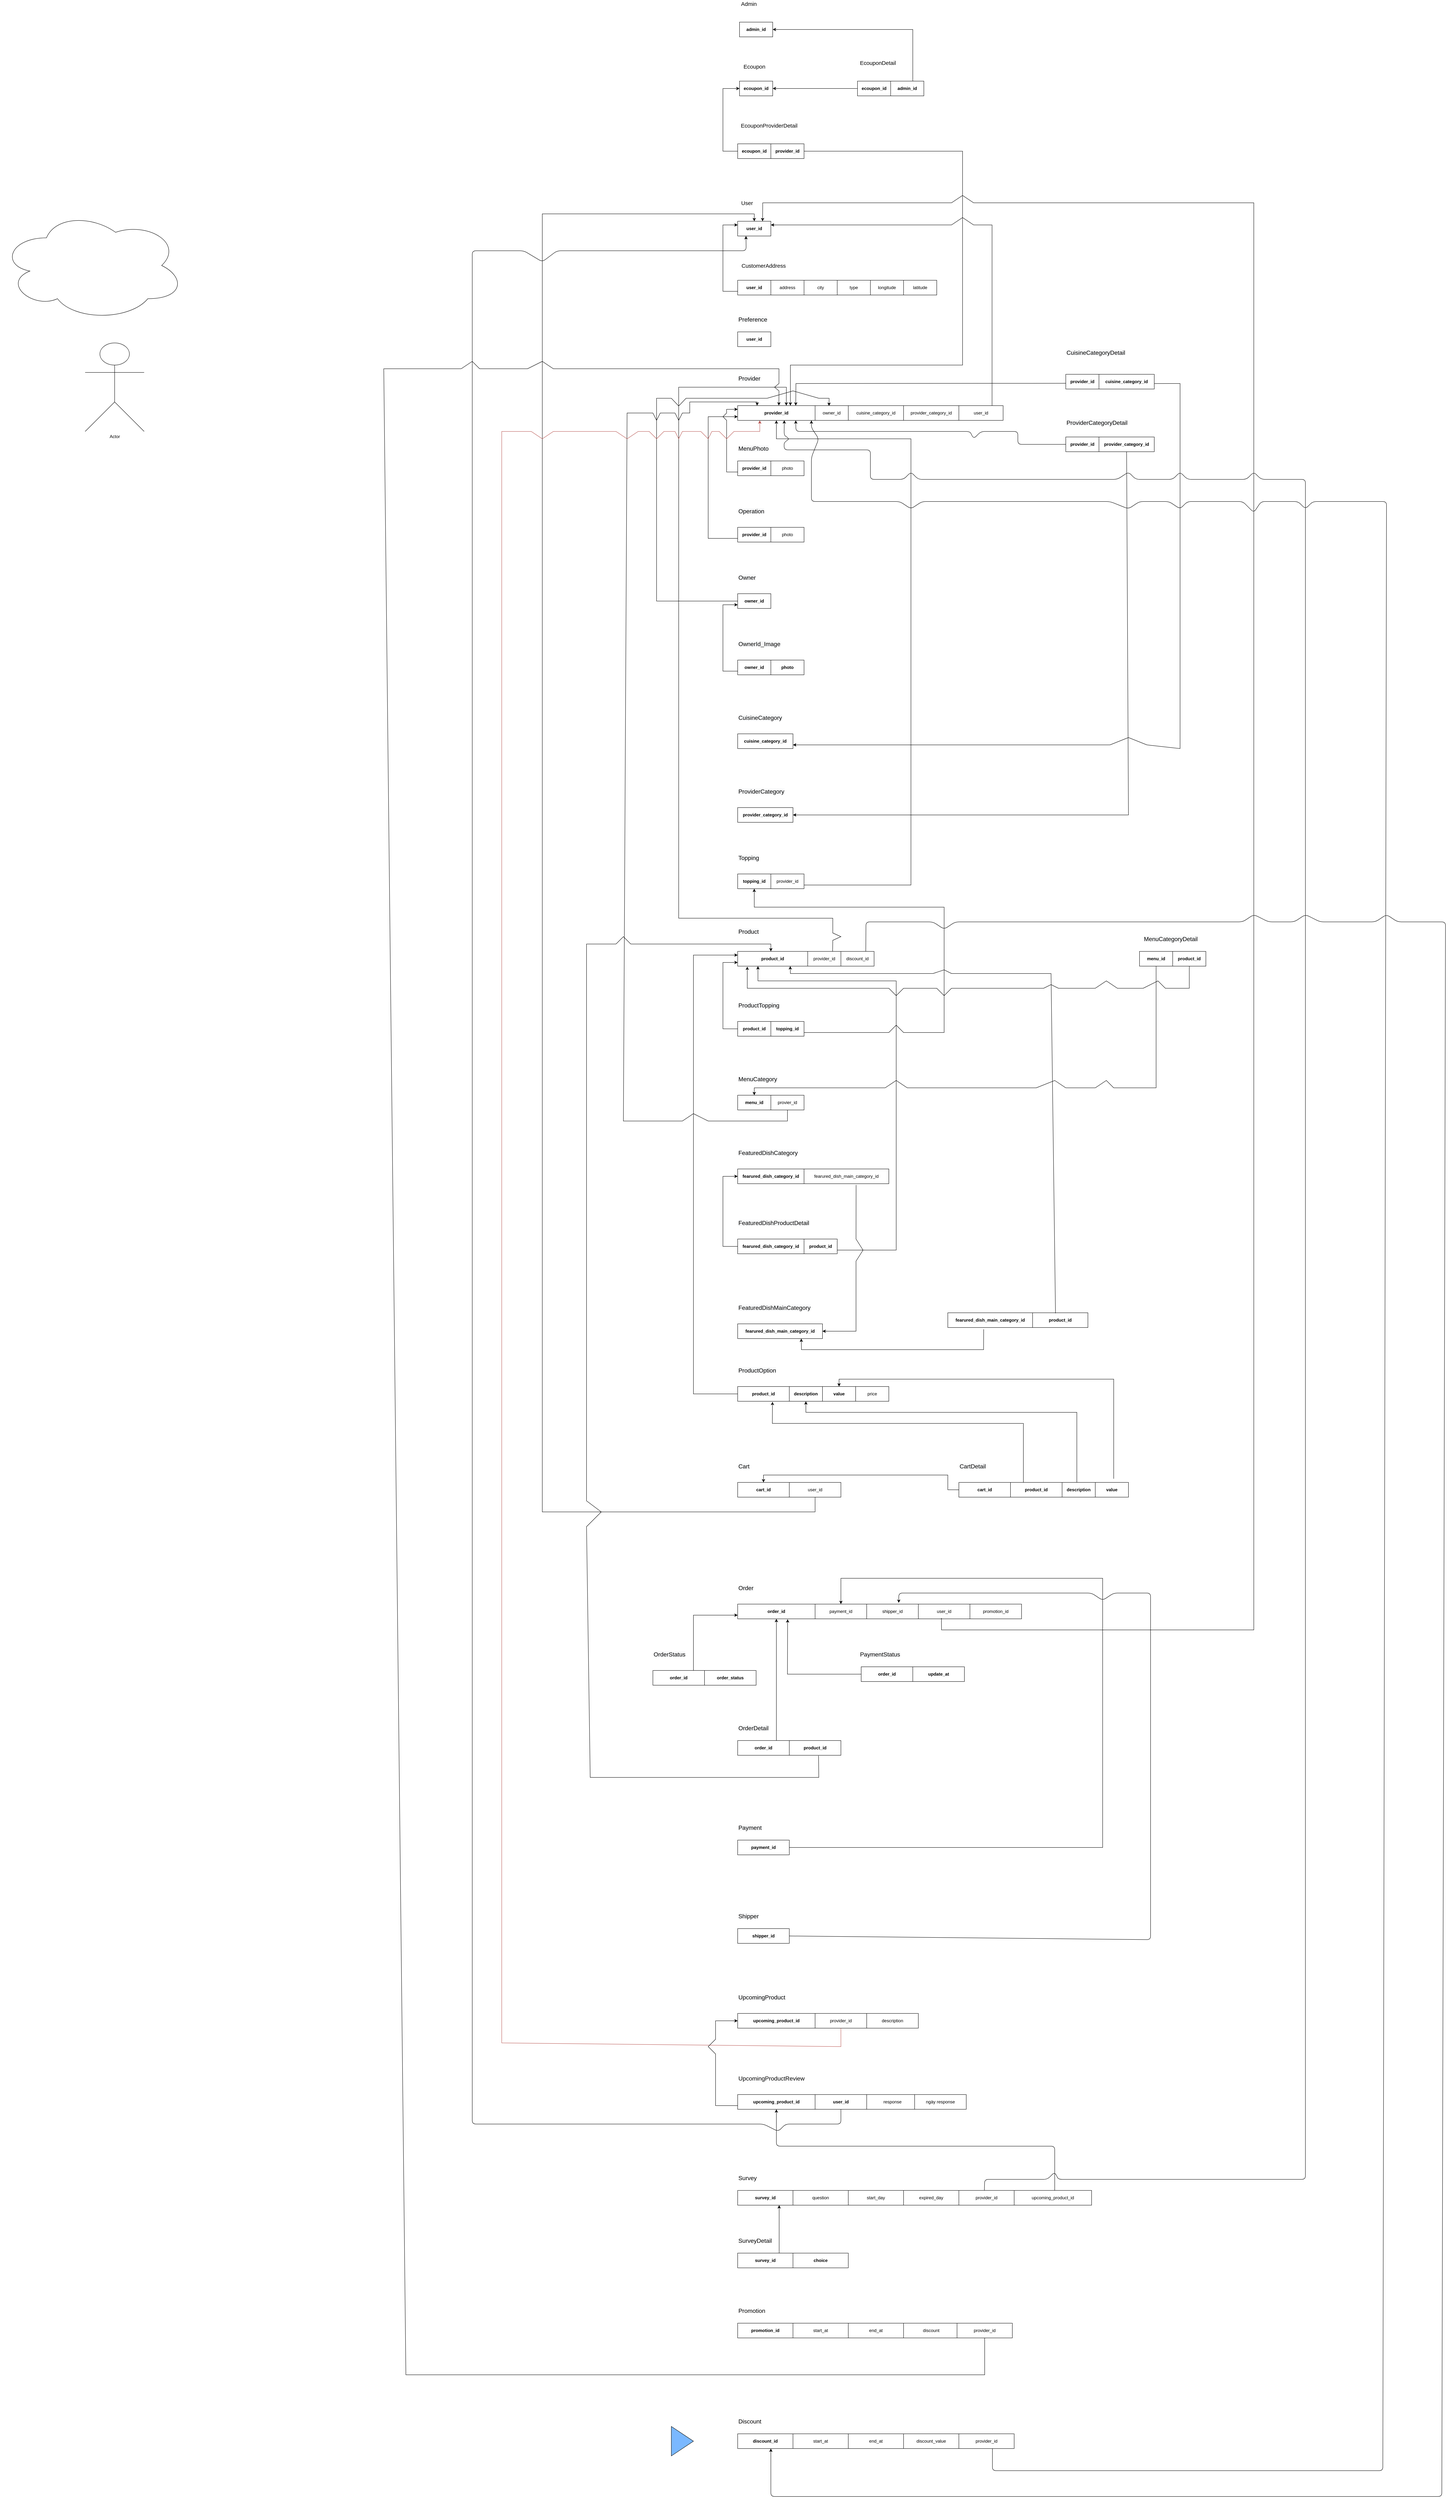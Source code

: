 <mxfile version="16.5.1" type="device"><diagram id="qlDm2xUn6l6a77kHFrhZ" name="Page-1"><mxGraphModel dx="3593" dy="1808" grid="1" gridSize="10" guides="1" tooltips="1" connect="1" arrows="1" fold="1" page="1" pageScale="1" pageWidth="850" pageHeight="1100" math="0" shadow="0"><root><mxCell id="0"/><mxCell id="1" parent="0"/><mxCell id="cmwGYMs4R8VHBrGo8tbZ-1" value="user_id" style="rounded=0;whiteSpace=wrap;html=1;fontStyle=1" parent="1" vertex="1"><mxGeometry x="160" y="120" width="90" height="40" as="geometry"/></mxCell><mxCell id="cmwGYMs4R8VHBrGo8tbZ-2" value="User" style="text;html=1;align=center;verticalAlign=middle;resizable=0;points=[];autosize=1;strokeColor=none;fillColor=none;fontSize=15;" parent="1" vertex="1"><mxGeometry x="160" y="60" width="50" height="20" as="geometry"/></mxCell><mxCell id="cmwGYMs4R8VHBrGo8tbZ-3" value="user_id" style="rounded=0;whiteSpace=wrap;html=1;fontStyle=1" parent="1" vertex="1"><mxGeometry x="160" y="280" width="90" height="40" as="geometry"/></mxCell><mxCell id="cmwGYMs4R8VHBrGo8tbZ-4" value="CustomerAddress" style="text;html=1;align=center;verticalAlign=middle;resizable=0;points=[];autosize=1;strokeColor=none;fillColor=none;fontSize=15;" parent="1" vertex="1"><mxGeometry x="160" y="230" width="140" height="20" as="geometry"/></mxCell><mxCell id="cmwGYMs4R8VHBrGo8tbZ-5" value="&lt;span style=&quot;font-weight: normal&quot;&gt;address&lt;/span&gt;" style="rounded=0;whiteSpace=wrap;html=1;fontStyle=1" parent="1" vertex="1"><mxGeometry x="250" y="280" width="90" height="40" as="geometry"/></mxCell><mxCell id="cmwGYMs4R8VHBrGo8tbZ-6" value="city" style="rounded=0;whiteSpace=wrap;html=1;fontStyle=0" parent="1" vertex="1"><mxGeometry x="340" y="280" width="90" height="40" as="geometry"/></mxCell><mxCell id="cmwGYMs4R8VHBrGo8tbZ-7" value="type" style="rounded=0;whiteSpace=wrap;html=1;fontStyle=0" parent="1" vertex="1"><mxGeometry x="430" y="280" width="90" height="40" as="geometry"/></mxCell><mxCell id="cmwGYMs4R8VHBrGo8tbZ-8" value="longitude" style="rounded=0;whiteSpace=wrap;html=1;fontStyle=0" parent="1" vertex="1"><mxGeometry x="520" y="280" width="90" height="40" as="geometry"/></mxCell><mxCell id="cmwGYMs4R8VHBrGo8tbZ-9" value="latitude" style="rounded=0;whiteSpace=wrap;html=1;fontStyle=0" parent="1" vertex="1"><mxGeometry x="610" y="280" width="90" height="40" as="geometry"/></mxCell><mxCell id="cmwGYMs4R8VHBrGo8tbZ-10" value="&lt;span style=&quot;color: rgb(0, 0, 0); font-family: helvetica; font-size: 16px; font-style: normal; font-weight: 400; letter-spacing: normal; text-align: center; text-indent: 0px; text-transform: none; word-spacing: 0px; background-color: rgb(248, 249, 250); display: inline; float: none;&quot;&gt;Preference&lt;/span&gt;" style="text;whiteSpace=wrap;html=1;fontSize=16;" parent="1" vertex="1"><mxGeometry x="160" y="370" width="90" height="30" as="geometry"/></mxCell><mxCell id="cmwGYMs4R8VHBrGo8tbZ-11" value="user_id" style="rounded=0;whiteSpace=wrap;html=1;fontStyle=1" parent="1" vertex="1"><mxGeometry x="160" y="420" width="90" height="40" as="geometry"/></mxCell><mxCell id="cmwGYMs4R8VHBrGo8tbZ-12" value="provider_id" style="rounded=0;whiteSpace=wrap;html=1;fontStyle=1" parent="1" vertex="1"><mxGeometry x="160" y="620" width="210" height="40" as="geometry"/></mxCell><mxCell id="cmwGYMs4R8VHBrGo8tbZ-13" value="&lt;span style=&quot;font-weight: normal&quot;&gt;owner_id&lt;/span&gt;" style="rounded=0;whiteSpace=wrap;html=1;fontStyle=1" parent="1" vertex="1"><mxGeometry x="370" y="620" width="90" height="40" as="geometry"/></mxCell><mxCell id="cmwGYMs4R8VHBrGo8tbZ-14" value="&lt;span style=&quot;&quot;&gt;cuisine_category_id&lt;/span&gt;" style="rounded=0;whiteSpace=wrap;html=1;fontStyle=0" parent="1" vertex="1"><mxGeometry x="460" y="620" width="150" height="40" as="geometry"/></mxCell><mxCell id="cmwGYMs4R8VHBrGo8tbZ-15" value="user_id" style="rounded=0;whiteSpace=wrap;html=1;fontStyle=0" parent="1" vertex="1"><mxGeometry x="760" y="620" width="120" height="40" as="geometry"/></mxCell><mxCell id="cmwGYMs4R8VHBrGo8tbZ-18" value="&lt;span style=&quot;color: rgb(0 , 0 , 0) ; font-family: &amp;#34;helvetica&amp;#34; ; font-size: 16px ; font-style: normal ; font-weight: 400 ; letter-spacing: normal ; text-align: center ; text-indent: 0px ; text-transform: none ; word-spacing: 0px ; background-color: rgb(248 , 249 , 250) ; display: inline ; float: none&quot;&gt;Provider&lt;/span&gt;" style="text;whiteSpace=wrap;html=1;fontSize=16;" parent="1" vertex="1"><mxGeometry x="160" y="530" width="90" height="30" as="geometry"/></mxCell><mxCell id="cmwGYMs4R8VHBrGo8tbZ-20" value="&lt;span style=&quot;color: rgb(0 , 0 , 0) ; font-family: &amp;#34;helvetica&amp;#34; ; font-size: 16px ; font-style: normal ; font-weight: 400 ; letter-spacing: normal ; text-align: center ; text-indent: 0px ; text-transform: none ; word-spacing: 0px ; background-color: rgb(248 , 249 , 250) ; display: inline ; float: none&quot;&gt;MenuPhoto&lt;/span&gt;" style="text;whiteSpace=wrap;html=1;fontSize=16;" parent="1" vertex="1"><mxGeometry x="160" y="720" width="90" height="30" as="geometry"/></mxCell><mxCell id="cmwGYMs4R8VHBrGo8tbZ-21" value="provider_id" style="rounded=0;whiteSpace=wrap;html=1;fontStyle=1" parent="1" vertex="1"><mxGeometry x="160" y="770" width="90" height="40" as="geometry"/></mxCell><mxCell id="cmwGYMs4R8VHBrGo8tbZ-23" value="&lt;span style=&quot;font-weight: normal&quot;&gt;photo&lt;/span&gt;" style="rounded=0;whiteSpace=wrap;html=1;fontStyle=1" parent="1" vertex="1"><mxGeometry x="250" y="770" width="90" height="40" as="geometry"/></mxCell><mxCell id="cmwGYMs4R8VHBrGo8tbZ-24" value="&lt;span style=&quot;color: rgb(0 , 0 , 0) ; font-family: &amp;#34;helvetica&amp;#34; ; font-size: 16px ; font-style: normal ; font-weight: 400 ; letter-spacing: normal ; text-align: center ; text-indent: 0px ; text-transform: none ; word-spacing: 0px ; background-color: rgb(248 , 249 , 250) ; display: inline ; float: none&quot;&gt;Operation&lt;/span&gt;" style="text;whiteSpace=wrap;html=1;fontSize=16;" parent="1" vertex="1"><mxGeometry x="160" y="890" width="90" height="30" as="geometry"/></mxCell><mxCell id="cmwGYMs4R8VHBrGo8tbZ-26" value="provider_id" style="rounded=0;whiteSpace=wrap;html=1;fontStyle=1" parent="1" vertex="1"><mxGeometry x="160" y="950" width="90" height="40" as="geometry"/></mxCell><mxCell id="cmwGYMs4R8VHBrGo8tbZ-27" value="&lt;span style=&quot;font-weight: normal&quot;&gt;photo&lt;/span&gt;" style="rounded=0;whiteSpace=wrap;html=1;fontStyle=1" parent="1" vertex="1"><mxGeometry x="250" y="950" width="90" height="40" as="geometry"/></mxCell><mxCell id="I4mKL8MugCOe5ZTK3wPi-1" value="&lt;span style=&quot;color: rgb(0 , 0 , 0) ; font-family: &amp;#34;helvetica&amp;#34; ; font-size: 16px ; font-style: normal ; font-weight: 400 ; letter-spacing: normal ; text-align: center ; text-indent: 0px ; text-transform: none ; word-spacing: 0px ; background-color: rgb(248 , 249 , 250) ; display: inline ; float: none&quot;&gt;Owner&lt;/span&gt;" style="text;whiteSpace=wrap;html=1;fontSize=16;" parent="1" vertex="1"><mxGeometry x="160" y="1070" width="90" height="30" as="geometry"/></mxCell><mxCell id="I4mKL8MugCOe5ZTK3wPi-3" value="owner_id" style="rounded=0;whiteSpace=wrap;html=1;fontStyle=1" parent="1" vertex="1"><mxGeometry x="160" y="1130" width="90" height="40" as="geometry"/></mxCell><mxCell id="I4mKL8MugCOe5ZTK3wPi-5" value="&lt;span style=&quot;color: rgb(0 , 0 , 0) ; font-family: &amp;#34;helvetica&amp;#34; ; font-size: 16px ; font-style: normal ; font-weight: 400 ; letter-spacing: normal ; text-align: center ; text-indent: 0px ; text-transform: none ; word-spacing: 0px ; background-color: rgb(248 , 249 , 250) ; display: inline ; float: none&quot;&gt;OwnerId_Image&lt;/span&gt;" style="text;whiteSpace=wrap;html=1;fontSize=16;" parent="1" vertex="1"><mxGeometry x="160" y="1250" width="90" height="30" as="geometry"/></mxCell><mxCell id="I4mKL8MugCOe5ZTK3wPi-7" value="owner_id" style="rounded=0;whiteSpace=wrap;html=1;fontStyle=1" parent="1" vertex="1"><mxGeometry x="160" y="1310" width="90" height="40" as="geometry"/></mxCell><mxCell id="I4mKL8MugCOe5ZTK3wPi-8" value="&lt;span style=&quot;color: rgb(0 , 0 , 0) ; font-family: &amp;#34;helvetica&amp;#34; ; font-size: 16px ; font-style: normal ; font-weight: 400 ; letter-spacing: normal ; text-align: center ; text-indent: 0px ; text-transform: none ; word-spacing: 0px ; background-color: rgb(248 , 249 , 250) ; display: inline ; float: none&quot;&gt;CuisineCategory&lt;/span&gt;" style="text;whiteSpace=wrap;html=1;fontSize=16;" parent="1" vertex="1"><mxGeometry x="160" y="1450" width="90" height="30" as="geometry"/></mxCell><mxCell id="I4mKL8MugCOe5ZTK3wPi-9" value="cuisine_category_id" style="rounded=0;whiteSpace=wrap;html=1;fontStyle=1" parent="1" vertex="1"><mxGeometry x="160" y="1510" width="150" height="40" as="geometry"/></mxCell><mxCell id="I4mKL8MugCOe5ZTK3wPi-11" value="&lt;span style=&quot;color: rgb(0 , 0 , 0) ; font-family: &amp;#34;helvetica&amp;#34; ; font-size: 16px ; font-style: normal ; font-weight: 400 ; letter-spacing: normal ; text-align: center ; text-indent: 0px ; text-transform: none ; word-spacing: 0px ; background-color: rgb(248 , 249 , 250) ; display: inline ; float: none&quot;&gt;ProviderCategory&lt;/span&gt;" style="text;whiteSpace=wrap;html=1;fontSize=16;" parent="1" vertex="1"><mxGeometry x="160" y="1650" width="90" height="30" as="geometry"/></mxCell><mxCell id="I4mKL8MugCOe5ZTK3wPi-12" value="provider_category_id" style="rounded=0;whiteSpace=wrap;html=1;fontStyle=1" parent="1" vertex="1"><mxGeometry x="160" y="1710" width="150" height="40" as="geometry"/></mxCell><mxCell id="I4mKL8MugCOe5ZTK3wPi-13" value="&lt;span&gt;provider_category_id&lt;/span&gt;" style="rounded=0;whiteSpace=wrap;html=1;fontStyle=0" parent="1" vertex="1"><mxGeometry x="610" y="620" width="150" height="40" as="geometry"/></mxCell><mxCell id="I4mKL8MugCOe5ZTK3wPi-14" value="&lt;span style=&quot;color: rgb(0 , 0 , 0) ; font-family: &amp;#34;helvetica&amp;#34; ; font-size: 16px ; font-style: normal ; font-weight: 400 ; letter-spacing: normal ; text-align: center ; text-indent: 0px ; text-transform: none ; word-spacing: 0px ; background-color: rgb(248 , 249 , 250) ; display: inline ; float: none&quot;&gt;FeaturedDishCategory&lt;/span&gt;" style="text;whiteSpace=wrap;html=1;fontSize=16;" parent="1" vertex="1"><mxGeometry x="160" y="2630" width="90" height="30" as="geometry"/></mxCell><mxCell id="I4mKL8MugCOe5ZTK3wPi-15" value="fearured_dish_category_id" style="rounded=0;whiteSpace=wrap;html=1;fontStyle=1" parent="1" vertex="1"><mxGeometry x="160" y="2690" width="180" height="40" as="geometry"/></mxCell><mxCell id="I4mKL8MugCOe5ZTK3wPi-17" value="&lt;span style=&quot;color: rgb(0 , 0 , 0) ; font-family: &amp;#34;helvetica&amp;#34; ; font-size: 16px ; font-style: normal ; font-weight: 400 ; letter-spacing: normal ; text-align: center ; text-indent: 0px ; text-transform: none ; word-spacing: 0px ; background-color: rgb(248 , 249 , 250) ; display: inline ; float: none&quot;&gt;Product&lt;/span&gt;" style="text;whiteSpace=wrap;html=1;fontSize=16;" parent="1" vertex="1"><mxGeometry x="160" y="2030" width="90" height="30" as="geometry"/></mxCell><mxCell id="I4mKL8MugCOe5ZTK3wPi-18" value="product_id" style="rounded=0;whiteSpace=wrap;html=1;fontStyle=1" parent="1" vertex="1"><mxGeometry x="160" y="2100" width="190" height="40" as="geometry"/></mxCell><mxCell id="I4mKL8MugCOe5ZTK3wPi-19" value="provider_id" style="rounded=0;whiteSpace=wrap;html=1;fontStyle=0" parent="1" vertex="1"><mxGeometry x="350" y="2100" width="90" height="40" as="geometry"/></mxCell><mxCell id="I4mKL8MugCOe5ZTK3wPi-20" value="&lt;span style=&quot;color: rgb(0 , 0 , 0) ; font-family: &amp;#34;helvetica&amp;#34; ; font-size: 16px ; font-style: normal ; font-weight: 400 ; letter-spacing: normal ; text-align: center ; text-indent: 0px ; text-transform: none ; word-spacing: 0px ; background-color: rgb(248 , 249 , 250) ; display: inline ; float: none&quot;&gt;ProductTopping&lt;/span&gt;" style="text;whiteSpace=wrap;html=1;fontSize=16;" parent="1" vertex="1"><mxGeometry x="160" y="2230" width="90" height="30" as="geometry"/></mxCell><mxCell id="I4mKL8MugCOe5ZTK3wPi-21" value="product_id" style="rounded=0;whiteSpace=wrap;html=1;fontStyle=1" parent="1" vertex="1"><mxGeometry x="160" y="2290" width="90" height="40" as="geometry"/></mxCell><mxCell id="I4mKL8MugCOe5ZTK3wPi-22" value="&lt;span style=&quot;font-weight: 700&quot;&gt;topping_id&lt;/span&gt;" style="rounded=0;whiteSpace=wrap;html=1;fontStyle=0" parent="1" vertex="1"><mxGeometry x="250" y="2290" width="90" height="40" as="geometry"/></mxCell><mxCell id="I4mKL8MugCOe5ZTK3wPi-23" value="&lt;span style=&quot;color: rgb(0 , 0 , 0) ; font-family: &amp;#34;helvetica&amp;#34; ; font-size: 16px ; font-style: normal ; font-weight: 400 ; letter-spacing: normal ; text-align: center ; text-indent: 0px ; text-transform: none ; word-spacing: 0px ; background-color: rgb(248 , 249 , 250) ; display: inline ; float: none&quot;&gt;FeaturedDishProductDetail&lt;/span&gt;" style="text;whiteSpace=wrap;html=1;fontSize=16;" parent="1" vertex="1"><mxGeometry x="160" y="2820" width="90" height="30" as="geometry"/></mxCell><mxCell id="I4mKL8MugCOe5ZTK3wPi-24" value="fearured_dish_category_id" style="rounded=0;whiteSpace=wrap;html=1;fontStyle=1" parent="1" vertex="1"><mxGeometry x="160" y="2880" width="180" height="40" as="geometry"/></mxCell><mxCell id="I4mKL8MugCOe5ZTK3wPi-25" value="product_id" style="rounded=0;whiteSpace=wrap;html=1;fontStyle=1" parent="1" vertex="1"><mxGeometry x="340" y="2880" width="90" height="40" as="geometry"/></mxCell><mxCell id="I4mKL8MugCOe5ZTK3wPi-26" value="&lt;span style=&quot;color: rgb(0 , 0 , 0) ; font-family: &amp;#34;helvetica&amp;#34; ; font-size: 16px ; font-style: normal ; font-weight: 400 ; letter-spacing: normal ; text-align: center ; text-indent: 0px ; text-transform: none ; word-spacing: 0px ; background-color: rgb(248 , 249 , 250) ; display: inline ; float: none&quot;&gt;FeaturedDishMainCategory&lt;/span&gt;" style="text;whiteSpace=wrap;html=1;fontSize=16;" parent="1" vertex="1"><mxGeometry x="160" y="3050" width="90" height="30" as="geometry"/></mxCell><mxCell id="I4mKL8MugCOe5ZTK3wPi-27" value="fearured_dish_main_category_id" style="rounded=0;whiteSpace=wrap;html=1;fontStyle=1" parent="1" vertex="1"><mxGeometry x="160" y="3110" width="230" height="40" as="geometry"/></mxCell><mxCell id="I4mKL8MugCOe5ZTK3wPi-28" value="&lt;span style=&quot;font-weight: normal&quot;&gt;fearured_dish_main_category_id&lt;/span&gt;" style="rounded=0;whiteSpace=wrap;html=1;fontStyle=1" parent="1" vertex="1"><mxGeometry x="340" y="2690" width="230" height="40" as="geometry"/></mxCell><mxCell id="I4mKL8MugCOe5ZTK3wPi-29" value="" style="endArrow=classic;html=1;rounded=0;entryX=1;entryY=0.25;entryDx=0;entryDy=0;exitX=0.75;exitY=0;exitDx=0;exitDy=0;" parent="1" source="cmwGYMs4R8VHBrGo8tbZ-15" target="cmwGYMs4R8VHBrGo8tbZ-1" edge="1"><mxGeometry width="50" height="50" relative="1" as="geometry"><mxPoint x="710" y="610" as="sourcePoint"/><mxPoint x="610" y="370" as="targetPoint"/><Array as="points"><mxPoint x="850" y="130"/><mxPoint x="800" y="130"/><mxPoint x="770" y="110"/><mxPoint x="740" y="130"/></Array></mxGeometry></mxCell><mxCell id="I4mKL8MugCOe5ZTK3wPi-30" value="" style="endArrow=classic;html=1;rounded=0;exitX=0.5;exitY=1;exitDx=0;exitDy=0;entryX=1;entryY=0.5;entryDx=0;entryDy=0;" parent="1" source="CUeIYJJiXcMgcVV7YPAS-2" target="I4mKL8MugCOe5ZTK3wPi-12" edge="1"><mxGeometry width="50" height="50" relative="1" as="geometry"><mxPoint x="500" y="730" as="sourcePoint"/><mxPoint x="550" y="680" as="targetPoint"/><Array as="points"><mxPoint x="1220" y="1730"/><mxPoint x="527" y="1730"/></Array></mxGeometry></mxCell><mxCell id="I4mKL8MugCOe5ZTK3wPi-31" value="" style="endArrow=classic;html=1;rounded=0;exitX=0;exitY=0.75;exitDx=0;exitDy=0;entryX=0;entryY=0.25;entryDx=0;entryDy=0;" parent="1" source="cmwGYMs4R8VHBrGo8tbZ-21" target="cmwGYMs4R8VHBrGo8tbZ-12" edge="1"><mxGeometry width="50" height="50" relative="1" as="geometry"><mxPoint x="390" y="870" as="sourcePoint"/><mxPoint x="440" y="820" as="targetPoint"/><Array as="points"><mxPoint x="130" y="800"/><mxPoint x="130" y="660"/><mxPoint x="120" y="650"/><mxPoint x="130" y="640"/><mxPoint x="130" y="630"/></Array></mxGeometry></mxCell><mxCell id="I4mKL8MugCOe5ZTK3wPi-32" value="" style="endArrow=classic;html=1;rounded=0;exitX=0;exitY=0.75;exitDx=0;exitDy=0;entryX=0;entryY=0.75;entryDx=0;entryDy=0;" parent="1" source="cmwGYMs4R8VHBrGo8tbZ-26" target="cmwGYMs4R8VHBrGo8tbZ-12" edge="1"><mxGeometry width="50" height="50" relative="1" as="geometry"><mxPoint x="240" y="890" as="sourcePoint"/><mxPoint x="290" y="840" as="targetPoint"/><Array as="points"><mxPoint x="80" y="980"/><mxPoint x="80" y="650"/></Array></mxGeometry></mxCell><mxCell id="I4mKL8MugCOe5ZTK3wPi-33" value="" style="endArrow=classic;html=1;rounded=0;exitX=1.004;exitY=0.628;exitDx=0;exitDy=0;entryX=1;entryY=0.75;entryDx=0;entryDy=0;exitPerimeter=0;" parent="1" source="CUeIYJJiXcMgcVV7YPAS-1" target="I4mKL8MugCOe5ZTK3wPi-9" edge="1"><mxGeometry width="50" height="50" relative="1" as="geometry"><mxPoint x="430" y="790" as="sourcePoint"/><mxPoint x="480" y="740" as="targetPoint"/><Array as="points"><mxPoint x="1360" y="560"/><mxPoint x="1360" y="1550"/><mxPoint x="1270" y="1540"/><mxPoint x="1220" y="1520"/><mxPoint x="1170" y="1540"/><mxPoint x="453" y="1540"/></Array></mxGeometry></mxCell><mxCell id="I4mKL8MugCOe5ZTK3wPi-35" value="" style="endArrow=classic;html=1;rounded=0;entryX=0.419;entryY=0.019;entryDx=0;entryDy=0;exitX=0;exitY=0.5;exitDx=0;exitDy=0;entryPerimeter=0;" parent="1" source="I4mKL8MugCOe5ZTK3wPi-3" target="cmwGYMs4R8VHBrGo8tbZ-13" edge="1"><mxGeometry width="50" height="50" relative="1" as="geometry"><mxPoint x="90" y="1150" as="sourcePoint"/><mxPoint x="310" y="1140" as="targetPoint"/><Array as="points"><mxPoint x="-60" y="1150"/><mxPoint x="-60" y="600"/><mxPoint x="-20" y="600"/><mxPoint y="621"/><mxPoint x="20" y="600"/><mxPoint x="240" y="600"/><mxPoint x="310" y="580"/><mxPoint x="380" y="600"/><mxPoint x="408" y="600"/></Array></mxGeometry></mxCell><mxCell id="I4mKL8MugCOe5ZTK3wPi-36" value="&lt;span style=&quot;&quot;&gt;photo&lt;/span&gt;" style="rounded=0;whiteSpace=wrap;html=1;fontStyle=1" parent="1" vertex="1"><mxGeometry x="250" y="1310" width="90" height="40" as="geometry"/></mxCell><mxCell id="I4mKL8MugCOe5ZTK3wPi-37" value="" style="endArrow=classic;html=1;rounded=0;exitX=0;exitY=0.75;exitDx=0;exitDy=0;entryX=0;entryY=0.75;entryDx=0;entryDy=0;" parent="1" source="I4mKL8MugCOe5ZTK3wPi-7" target="I4mKL8MugCOe5ZTK3wPi-3" edge="1"><mxGeometry width="50" height="50" relative="1" as="geometry"><mxPoint x="270" y="1330" as="sourcePoint"/><mxPoint x="320" y="1280" as="targetPoint"/><Array as="points"><mxPoint x="120" y="1340"/><mxPoint x="120" y="1160"/></Array></mxGeometry></mxCell><mxCell id="I4mKL8MugCOe5ZTK3wPi-38" value="" style="endArrow=classic;html=1;rounded=0;exitX=0.75;exitY=0;exitDx=0;exitDy=0;entryX=0.628;entryY=0;entryDx=0;entryDy=0;entryPerimeter=0;" parent="1" source="I4mKL8MugCOe5ZTK3wPi-19" target="cmwGYMs4R8VHBrGo8tbZ-12" edge="1"><mxGeometry width="50" height="50" relative="1" as="geometry"><mxPoint x="330" y="2110" as="sourcePoint"/><mxPoint x="380" y="2060" as="targetPoint"/><Array as="points"><mxPoint x="418" y="2070"/><mxPoint x="440" y="2060"/><mxPoint x="418" y="2050"/><mxPoint x="418" y="2010"/><mxPoint y="2010"/><mxPoint y="570"/><mxPoint x="292" y="570"/></Array></mxGeometry></mxCell><mxCell id="I4mKL8MugCOe5ZTK3wPi-39" value="&lt;span style=&quot;color: rgb(0 , 0 , 0) ; font-family: &amp;#34;helvetica&amp;#34; ; font-size: 16px ; font-style: normal ; font-weight: 400 ; letter-spacing: normal ; text-align: center ; text-indent: 0px ; text-transform: none ; word-spacing: 0px ; background-color: rgb(248 , 249 , 250) ; display: inline ; float: none&quot;&gt;Topping&lt;/span&gt;" style="text;whiteSpace=wrap;html=1;fontSize=16;" parent="1" vertex="1"><mxGeometry x="160" y="1830" width="90" height="30" as="geometry"/></mxCell><mxCell id="I4mKL8MugCOe5ZTK3wPi-41" value="&lt;span style=&quot;font-weight: 700&quot;&gt;topping_id&lt;/span&gt;" style="rounded=0;whiteSpace=wrap;html=1;fontStyle=0" parent="1" vertex="1"><mxGeometry x="160" y="1890" width="90" height="40" as="geometry"/></mxCell><mxCell id="I4mKL8MugCOe5ZTK3wPi-42" value="provider_id" style="rounded=0;whiteSpace=wrap;html=1;fontStyle=0" parent="1" vertex="1"><mxGeometry x="250" y="1890" width="90" height="40" as="geometry"/></mxCell><mxCell id="I4mKL8MugCOe5ZTK3wPi-43" value="" style="endArrow=classic;html=1;rounded=0;exitX=1;exitY=0.75;exitDx=0;exitDy=0;entryX=0.5;entryY=1;entryDx=0;entryDy=0;" parent="1" source="I4mKL8MugCOe5ZTK3wPi-42" target="cmwGYMs4R8VHBrGo8tbZ-12" edge="1"><mxGeometry width="50" height="50" relative="1" as="geometry"><mxPoint x="210" y="2000" as="sourcePoint"/><mxPoint x="260" y="1950" as="targetPoint"/><Array as="points"><mxPoint x="630" y="1920"/><mxPoint x="630" y="710"/><mxPoint x="265" y="710"/></Array></mxGeometry></mxCell><mxCell id="I4mKL8MugCOe5ZTK3wPi-44" value="" style="endArrow=classic;html=1;rounded=0;exitX=0;exitY=0.5;exitDx=0;exitDy=0;entryX=0;entryY=0.75;entryDx=0;entryDy=0;" parent="1" source="I4mKL8MugCOe5ZTK3wPi-21" target="I4mKL8MugCOe5ZTK3wPi-18" edge="1"><mxGeometry width="50" height="50" relative="1" as="geometry"><mxPoint x="270" y="2130" as="sourcePoint"/><mxPoint x="320" y="2080" as="targetPoint"/><Array as="points"><mxPoint x="120" y="2310"/><mxPoint x="120" y="2130"/></Array></mxGeometry></mxCell><mxCell id="I4mKL8MugCOe5ZTK3wPi-45" value="" style="endArrow=classic;html=1;rounded=0;exitX=1;exitY=0.75;exitDx=0;exitDy=0;entryX=0.5;entryY=1;entryDx=0;entryDy=0;" parent="1" source="I4mKL8MugCOe5ZTK3wPi-22" target="I4mKL8MugCOe5ZTK3wPi-41" edge="1"><mxGeometry width="50" height="50" relative="1" as="geometry"><mxPoint x="270" y="2130" as="sourcePoint"/><mxPoint x="320" y="2080" as="targetPoint"/><Array as="points"><mxPoint x="570" y="2320"/><mxPoint x="590" y="2300"/><mxPoint x="610" y="2320"/><mxPoint x="720" y="2320"/><mxPoint x="720" y="2090"/><mxPoint x="720" y="2030"/><mxPoint x="720" y="1980"/><mxPoint x="205" y="1980"/></Array></mxGeometry></mxCell><mxCell id="I4mKL8MugCOe5ZTK3wPi-46" value="&lt;span style=&quot;color: rgb(0 , 0 , 0) ; font-family: &amp;#34;helvetica&amp;#34; ; font-size: 16px ; font-style: normal ; font-weight: 400 ; letter-spacing: normal ; text-align: center ; text-indent: 0px ; text-transform: none ; word-spacing: 0px ; background-color: rgb(248 , 249 , 250) ; display: inline ; float: none&quot;&gt;MenuCategory&lt;/span&gt;" style="text;whiteSpace=wrap;html=1;fontSize=16;" parent="1" vertex="1"><mxGeometry x="160" y="2430" width="90" height="30" as="geometry"/></mxCell><mxCell id="I4mKL8MugCOe5ZTK3wPi-47" value="menu_id" style="rounded=0;whiteSpace=wrap;html=1;fontStyle=1" parent="1" vertex="1"><mxGeometry x="160" y="2490" width="90" height="40" as="geometry"/></mxCell><mxCell id="I4mKL8MugCOe5ZTK3wPi-50" value="" style="endArrow=classic;html=1;rounded=0;entryX=0.5;entryY=0;entryDx=0;entryDy=0;exitX=0.5;exitY=1;exitDx=0;exitDy=0;" parent="1" source="iueuO8cdV2ULL2oXhTFQ-4" target="I4mKL8MugCOe5ZTK3wPi-47" edge="1"><mxGeometry width="50" height="50" relative="1" as="geometry"><mxPoint x="295" y="2390" as="sourcePoint"/><mxPoint x="350" y="2370" as="targetPoint"/><Array as="points"><mxPoint x="1295" y="2470"/><mxPoint x="1180" y="2470"/><mxPoint x="1160" y="2450"/><mxPoint x="1130" y="2470"/><mxPoint x="1050" y="2470"/><mxPoint x="1020" y="2450"/><mxPoint x="970" y="2470"/><mxPoint x="620" y="2470"/><mxPoint x="590" y="2450"/><mxPoint x="560" y="2470"/><mxPoint x="205" y="2470"/></Array></mxGeometry></mxCell><mxCell id="I4mKL8MugCOe5ZTK3wPi-54" value="" style="endArrow=classic;html=1;rounded=0;exitX=1;exitY=0.75;exitDx=0;exitDy=0;" parent="1" source="I4mKL8MugCOe5ZTK3wPi-25" edge="1"><mxGeometry width="50" height="50" relative="1" as="geometry"><mxPoint x="350" y="2610" as="sourcePoint"/><mxPoint x="215" y="2140" as="targetPoint"/><Array as="points"><mxPoint x="590" y="2910"/><mxPoint x="590" y="2600"/><mxPoint x="590" y="2530"/><mxPoint x="590" y="2180"/><mxPoint x="490" y="2180"/><mxPoint x="360" y="2180"/><mxPoint x="215" y="2180"/></Array></mxGeometry></mxCell><mxCell id="I4mKL8MugCOe5ZTK3wPi-55" value="" style="endArrow=classic;html=1;rounded=0;exitX=0;exitY=0.5;exitDx=0;exitDy=0;entryX=0;entryY=0.5;entryDx=0;entryDy=0;" parent="1" source="I4mKL8MugCOe5ZTK3wPi-24" target="I4mKL8MugCOe5ZTK3wPi-15" edge="1"><mxGeometry width="50" height="50" relative="1" as="geometry"><mxPoint x="360" y="2720" as="sourcePoint"/><mxPoint x="410" y="2670" as="targetPoint"/><Array as="points"><mxPoint x="120" y="2900"/><mxPoint x="120" y="2710"/></Array></mxGeometry></mxCell><mxCell id="I4mKL8MugCOe5ZTK3wPi-56" value="" style="endArrow=classic;html=1;rounded=0;exitX=0.614;exitY=1.083;exitDx=0;exitDy=0;exitPerimeter=0;entryX=1;entryY=0.5;entryDx=0;entryDy=0;" parent="1" source="I4mKL8MugCOe5ZTK3wPi-28" target="I4mKL8MugCOe5ZTK3wPi-27" edge="1"><mxGeometry width="50" height="50" relative="1" as="geometry"><mxPoint x="380" y="2950" as="sourcePoint"/><mxPoint x="430" y="2900" as="targetPoint"/><Array as="points"><mxPoint x="481" y="2880"/><mxPoint x="500" y="2910"/><mxPoint x="481" y="2940"/><mxPoint x="481" y="3130"/></Array></mxGeometry></mxCell><mxCell id="k79z1z9E8AYLzzvYiQIj-1" value="Actor" style="shape=umlActor;verticalLabelPosition=bottom;verticalAlign=top;html=1;outlineConnect=0;" parent="1" vertex="1"><mxGeometry x="-1610" y="450" width="160" height="240" as="geometry"/></mxCell><mxCell id="k79z1z9E8AYLzzvYiQIj-2" value="" style="ellipse;shape=cloud;whiteSpace=wrap;html=1;" parent="1" vertex="1"><mxGeometry x="-1840" y="90" width="500" height="300" as="geometry"/></mxCell><mxCell id="k79z1z9E8AYLzzvYiQIj-4" value="&lt;span style=&quot;color: rgb(0 , 0 , 0) ; font-family: &amp;#34;helvetica&amp;#34; ; font-size: 16px ; font-style: normal ; font-weight: 400 ; letter-spacing: normal ; text-align: center ; text-indent: 0px ; text-transform: none ; word-spacing: 0px ; background-color: rgb(248 , 249 , 250) ; display: inline ; float: none&quot;&gt;ProductOption&lt;/span&gt;" style="text;whiteSpace=wrap;html=1;fontSize=16;" parent="1" vertex="1"><mxGeometry x="160" y="3220" width="90" height="30" as="geometry"/></mxCell><mxCell id="k79z1z9E8AYLzzvYiQIj-5" value="description" style="rounded=0;whiteSpace=wrap;html=1;fontStyle=1" parent="1" vertex="1"><mxGeometry x="300" y="3280" width="90" height="40" as="geometry"/></mxCell><mxCell id="k79z1z9E8AYLzzvYiQIj-6" value="value" style="rounded=0;whiteSpace=wrap;html=1;fontStyle=1" parent="1" vertex="1"><mxGeometry x="390" y="3280" width="90" height="40" as="geometry"/></mxCell><mxCell id="k79z1z9E8AYLzzvYiQIj-9" value="product_id" style="rounded=0;whiteSpace=wrap;html=1;fontStyle=1" parent="1" vertex="1"><mxGeometry x="160" y="3280" width="140" height="40" as="geometry"/></mxCell><mxCell id="CUeIYJJiXcMgcVV7YPAS-1" value="&lt;span style=&quot;&quot;&gt;cuisine_category_id&lt;/span&gt;" style="rounded=0;whiteSpace=wrap;html=1;fontStyle=1" parent="1" vertex="1"><mxGeometry x="1140" y="535" width="150" height="40" as="geometry"/></mxCell><mxCell id="CUeIYJJiXcMgcVV7YPAS-2" value="&lt;span&gt;provider_category_id&lt;/span&gt;" style="rounded=0;whiteSpace=wrap;html=1;fontStyle=1" parent="1" vertex="1"><mxGeometry x="1140" y="705" width="150" height="40" as="geometry"/></mxCell><mxCell id="CUeIYJJiXcMgcVV7YPAS-3" value="provider_id" style="rounded=0;whiteSpace=wrap;html=1;fontStyle=1" parent="1" vertex="1"><mxGeometry x="1050" y="535" width="90" height="40" as="geometry"/></mxCell><mxCell id="CUeIYJJiXcMgcVV7YPAS-4" value="provider_id" style="rounded=0;whiteSpace=wrap;html=1;fontStyle=1" parent="1" vertex="1"><mxGeometry x="1050" y="705" width="90" height="40" as="geometry"/></mxCell><mxCell id="CUeIYJJiXcMgcVV7YPAS-5" value="" style="endArrow=classic;html=1;rounded=0;entryX=0.75;entryY=0;entryDx=0;entryDy=0;exitX=-0.003;exitY=0.609;exitDx=0;exitDy=0;exitPerimeter=0;" parent="1" source="CUeIYJJiXcMgcVV7YPAS-3" target="cmwGYMs4R8VHBrGo8tbZ-12" edge="1"><mxGeometry width="50" height="50" relative="1" as="geometry"><mxPoint x="700" y="590" as="sourcePoint"/><mxPoint x="750" y="540" as="targetPoint"/><Array as="points"><mxPoint x="318" y="560"/></Array></mxGeometry></mxCell><mxCell id="CUeIYJJiXcMgcVV7YPAS-6" value="" style="endArrow=classic;html=1;rounded=1;entryX=0.75;entryY=1;entryDx=0;entryDy=0;" parent="1" target="cmwGYMs4R8VHBrGo8tbZ-12" edge="1"><mxGeometry width="50" height="50" relative="1" as="geometry"><mxPoint x="1050" y="725" as="sourcePoint"/><mxPoint x="420" y="750" as="targetPoint"/><Array as="points"><mxPoint x="920" y="725"/><mxPoint x="920" y="690"/><mxPoint x="820" y="690"/><mxPoint x="800" y="710"/><mxPoint x="790" y="690"/><mxPoint x="318" y="690"/></Array></mxGeometry></mxCell><mxCell id="iueuO8cdV2ULL2oXhTFQ-1" value="&lt;span style=&quot;font-weight: normal&quot;&gt;provier_id&lt;/span&gt;" style="rounded=0;whiteSpace=wrap;html=1;fontStyle=1" parent="1" vertex="1"><mxGeometry x="250" y="2490" width="90" height="40" as="geometry"/></mxCell><mxCell id="iueuO8cdV2ULL2oXhTFQ-2" value="" style="endArrow=classic;html=1;rounded=0;exitX=0.5;exitY=1;exitDx=0;exitDy=0;entryX=0.25;entryY=0;entryDx=0;entryDy=0;" parent="1" source="iueuO8cdV2ULL2oXhTFQ-1" target="cmwGYMs4R8VHBrGo8tbZ-12" edge="1"><mxGeometry width="50" height="50" relative="1" as="geometry"><mxPoint x="370" y="2550" as="sourcePoint"/><mxPoint x="420" y="2500" as="targetPoint"/><Array as="points"><mxPoint x="295" y="2560"/><mxPoint x="80" y="2560"/><mxPoint x="40" y="2540"/><mxPoint x="10" y="2560"/><mxPoint x="-150" y="2560"/><mxPoint x="-140" y="640"/><mxPoint x="-70" y="640"/><mxPoint x="-60" y="660"/><mxPoint x="-50" y="640"/><mxPoint x="-10" y="640"/><mxPoint y="660"/><mxPoint x="10" y="640"/><mxPoint x="30" y="640"/><mxPoint x="30" y="610"/><mxPoint x="110" y="610"/><mxPoint x="213" y="610"/></Array></mxGeometry></mxCell><mxCell id="iueuO8cdV2ULL2oXhTFQ-4" value="menu_id" style="rounded=0;whiteSpace=wrap;html=1;fontStyle=1" parent="1" vertex="1"><mxGeometry x="1250" y="2100" width="90" height="40" as="geometry"/></mxCell><mxCell id="iueuO8cdV2ULL2oXhTFQ-5" value="product_id" style="rounded=0;whiteSpace=wrap;html=1;fontStyle=1" parent="1" vertex="1"><mxGeometry x="1340" y="2100" width="90" height="40" as="geometry"/></mxCell><mxCell id="iueuO8cdV2ULL2oXhTFQ-6" value="&lt;span style=&quot;color: rgb(0 , 0 , 0) ; font-family: &amp;#34;helvetica&amp;#34; ; font-size: 16px ; font-style: normal ; font-weight: 400 ; letter-spacing: normal ; text-align: center ; text-indent: 0px ; text-transform: none ; word-spacing: 0px ; background-color: rgb(248 , 249 , 250) ; display: inline ; float: none&quot;&gt;CuisineCategoryDetail&lt;/span&gt;" style="text;whiteSpace=wrap;html=1;fontSize=16;" parent="1" vertex="1"><mxGeometry x="1050" y="460" width="90" height="30" as="geometry"/></mxCell><mxCell id="iueuO8cdV2ULL2oXhTFQ-8" value="&lt;span style=&quot;color: rgb(0 , 0 , 0) ; font-family: &amp;#34;helvetica&amp;#34; ; font-size: 16px ; font-style: normal ; font-weight: 400 ; letter-spacing: normal ; text-align: center ; text-indent: 0px ; text-transform: none ; word-spacing: 0px ; background-color: rgb(248 , 249 , 250) ; display: inline ; float: none&quot;&gt;ProviderCategoryDetail&lt;/span&gt;" style="text;whiteSpace=wrap;html=1;fontSize=16;" parent="1" vertex="1"><mxGeometry x="1050" y="650" width="90" height="30" as="geometry"/></mxCell><mxCell id="iueuO8cdV2ULL2oXhTFQ-9" value="&lt;span style=&quot;color: rgb(0 , 0 , 0) ; font-family: &amp;#34;helvetica&amp;#34; ; font-size: 16px ; font-style: normal ; font-weight: 400 ; letter-spacing: normal ; text-align: center ; text-indent: 0px ; text-transform: none ; word-spacing: 0px ; background-color: rgb(248 , 249 , 250) ; display: inline ; float: none&quot;&gt;MenuCategoryDetail&lt;/span&gt;" style="text;whiteSpace=wrap;html=1;fontSize=16;" parent="1" vertex="1"><mxGeometry x="1260" y="2050" width="90" height="30" as="geometry"/></mxCell><mxCell id="iueuO8cdV2ULL2oXhTFQ-10" value="" style="endArrow=classic;html=1;rounded=0;exitX=0.5;exitY=1;exitDx=0;exitDy=0;entryX=0.137;entryY=1.033;entryDx=0;entryDy=0;entryPerimeter=0;" parent="1" source="iueuO8cdV2ULL2oXhTFQ-5" target="I4mKL8MugCOe5ZTK3wPi-18" edge="1"><mxGeometry width="50" height="50" relative="1" as="geometry"><mxPoint x="570" y="2220" as="sourcePoint"/><mxPoint x="620" y="2170" as="targetPoint"/><Array as="points"><mxPoint x="1385" y="2200"/><mxPoint x="1320" y="2200"/><mxPoint x="1300" y="2180"/><mxPoint x="1260" y="2200"/><mxPoint x="1190" y="2200"/><mxPoint x="1160" y="2180"/><mxPoint x="1130" y="2200"/><mxPoint x="1030" y="2200"/><mxPoint x="1010" y="2190"/><mxPoint x="990" y="2200"/><mxPoint x="860" y="2200"/><mxPoint x="740" y="2200"/><mxPoint x="720" y="2220"/><mxPoint x="700" y="2200"/><mxPoint x="610" y="2200"/><mxPoint x="590" y="2220"/><mxPoint x="570" y="2200"/><mxPoint x="530" y="2200"/><mxPoint x="480" y="2200"/><mxPoint x="186" y="2200"/></Array></mxGeometry></mxCell><mxCell id="s-lBwXC_mh7jNj5e4aoR-1" value="price" style="rounded=0;whiteSpace=wrap;html=1;fontStyle=0" parent="1" vertex="1"><mxGeometry x="480" y="3280" width="90" height="40" as="geometry"/></mxCell><mxCell id="s-lBwXC_mh7jNj5e4aoR-5" value="fearured_dish_main_category_id" style="rounded=0;whiteSpace=wrap;html=1;fontStyle=1" parent="1" vertex="1"><mxGeometry x="730" y="3080" width="230" height="40" as="geometry"/></mxCell><mxCell id="s-lBwXC_mh7jNj5e4aoR-6" value="product_id" style="rounded=0;whiteSpace=wrap;html=1;fontStyle=1" parent="1" vertex="1"><mxGeometry x="960" y="3080" width="150" height="40" as="geometry"/></mxCell><mxCell id="s-lBwXC_mh7jNj5e4aoR-7" value="" style="endArrow=classic;html=1;rounded=0;entryX=0.75;entryY=1;entryDx=0;entryDy=0;exitX=0.423;exitY=1.119;exitDx=0;exitDy=0;exitPerimeter=0;" parent="1" source="s-lBwXC_mh7jNj5e4aoR-5" target="I4mKL8MugCOe5ZTK3wPi-27" edge="1"><mxGeometry width="50" height="50" relative="1" as="geometry"><mxPoint x="730" y="3020" as="sourcePoint"/><mxPoint x="780" y="2970" as="targetPoint"/><Array as="points"><mxPoint x="827" y="3180"/><mxPoint x="333" y="3180"/></Array></mxGeometry></mxCell><mxCell id="s-lBwXC_mh7jNj5e4aoR-8" value="" style="endArrow=classic;html=1;rounded=0;exitX=0.414;exitY=0.034;exitDx=0;exitDy=0;entryX=0.75;entryY=1;entryDx=0;entryDy=0;exitPerimeter=0;" parent="1" source="s-lBwXC_mh7jNj5e4aoR-6" target="I4mKL8MugCOe5ZTK3wPi-18" edge="1"><mxGeometry width="50" height="50" relative="1" as="geometry"><mxPoint x="730" y="3020" as="sourcePoint"/><mxPoint x="780" y="2970" as="targetPoint"/><Array as="points"><mxPoint x="1010" y="2160"/><mxPoint x="740" y="2160"/><mxPoint x="720" y="2150"/><mxPoint x="690" y="2160"/><mxPoint x="303" y="2160"/></Array></mxGeometry></mxCell><mxCell id="A7O51KlHunayrKQWITia-1" value="" style="endArrow=classic;html=1;rounded=0;exitX=0;exitY=0.5;exitDx=0;exitDy=0;entryX=0;entryY=0.25;entryDx=0;entryDy=0;" parent="1" source="k79z1z9E8AYLzzvYiQIj-9" target="I4mKL8MugCOe5ZTK3wPi-18" edge="1"><mxGeometry width="50" height="50" relative="1" as="geometry"><mxPoint x="480" y="3120" as="sourcePoint"/><mxPoint x="530" y="3070" as="targetPoint"/><Array as="points"><mxPoint x="40" y="3300"/><mxPoint x="40" y="2110"/></Array></mxGeometry></mxCell><mxCell id="A7O51KlHunayrKQWITia-2" value="" style="endArrow=classic;html=1;rounded=0;entryX=0;entryY=0.25;entryDx=0;entryDy=0;" parent="1" target="cmwGYMs4R8VHBrGo8tbZ-1" edge="1"><mxGeometry width="50" height="50" relative="1" as="geometry"><mxPoint x="160" y="310" as="sourcePoint"/><mxPoint x="230" y="330" as="targetPoint"/><Array as="points"><mxPoint x="120" y="310"/><mxPoint x="120" y="130"/></Array></mxGeometry></mxCell><mxCell id="P08cyfNovLLBJ4rqdK8P-3" value="cart_id" style="rounded=0;whiteSpace=wrap;html=1;fontStyle=1" parent="1" vertex="1"><mxGeometry x="160" y="3540" width="140" height="40" as="geometry"/></mxCell><mxCell id="P08cyfNovLLBJ4rqdK8P-4" value="&lt;span style=&quot;color: rgb(0 , 0 , 0) ; font-family: &amp;#34;helvetica&amp;#34; ; font-size: 16px ; font-style: normal ; font-weight: 400 ; letter-spacing: normal ; text-align: center ; text-indent: 0px ; text-transform: none ; word-spacing: 0px ; background-color: rgb(248 , 249 , 250) ; display: inline ; float: none&quot;&gt;Cart&lt;/span&gt;" style="text;whiteSpace=wrap;html=1;fontSize=16;" parent="1" vertex="1"><mxGeometry x="160" y="3480" width="90" height="30" as="geometry"/></mxCell><mxCell id="P08cyfNovLLBJ4rqdK8P-5" value="user_id" style="rounded=0;whiteSpace=wrap;html=1;fontStyle=0" parent="1" vertex="1"><mxGeometry x="300" y="3540" width="140" height="40" as="geometry"/></mxCell><mxCell id="P08cyfNovLLBJ4rqdK8P-6" value="" style="endArrow=classic;html=1;rounded=0;exitX=0.5;exitY=1;exitDx=0;exitDy=0;entryX=0.5;entryY=0;entryDx=0;entryDy=0;" parent="1" source="P08cyfNovLLBJ4rqdK8P-5" target="cmwGYMs4R8VHBrGo8tbZ-1" edge="1"><mxGeometry width="50" height="50" relative="1" as="geometry"><mxPoint x="280" y="3150" as="sourcePoint"/><mxPoint x="330" y="3100" as="targetPoint"/><Array as="points"><mxPoint x="370" y="3620"/><mxPoint x="-370" y="3620"/><mxPoint x="-370" y="100"/><mxPoint x="205" y="100"/></Array></mxGeometry></mxCell><mxCell id="P08cyfNovLLBJ4rqdK8P-7" value="cart_id" style="rounded=0;whiteSpace=wrap;html=1;fontStyle=1" parent="1" vertex="1"><mxGeometry x="760" y="3540" width="140" height="40" as="geometry"/></mxCell><mxCell id="P08cyfNovLLBJ4rqdK8P-8" value="&lt;span style=&quot;color: rgb(0 , 0 , 0) ; font-family: &amp;#34;helvetica&amp;#34; ; font-size: 16px ; font-style: normal ; font-weight: 400 ; letter-spacing: normal ; text-align: center ; text-indent: 0px ; text-transform: none ; word-spacing: 0px ; background-color: rgb(248 , 249 , 250) ; display: inline ; float: none&quot;&gt;CartDetail&lt;/span&gt;" style="text;whiteSpace=wrap;html=1;fontSize=16;" parent="1" vertex="1"><mxGeometry x="760" y="3480" width="90" height="30" as="geometry"/></mxCell><mxCell id="P08cyfNovLLBJ4rqdK8P-9" value="product_id" style="rounded=0;whiteSpace=wrap;html=1;fontStyle=1" parent="1" vertex="1"><mxGeometry x="900" y="3540" width="140" height="40" as="geometry"/></mxCell><mxCell id="P08cyfNovLLBJ4rqdK8P-10" value="" style="endArrow=classic;html=1;rounded=0;entryX=0.5;entryY=0;entryDx=0;entryDy=0;exitX=0;exitY=0.5;exitDx=0;exitDy=0;" parent="1" source="P08cyfNovLLBJ4rqdK8P-7" target="P08cyfNovLLBJ4rqdK8P-3" edge="1"><mxGeometry width="50" height="50" relative="1" as="geometry"><mxPoint x="520" y="3520" as="sourcePoint"/><mxPoint x="570" y="3470" as="targetPoint"/><Array as="points"><mxPoint x="730" y="3560"/><mxPoint x="730" y="3520"/><mxPoint x="230" y="3520"/></Array></mxGeometry></mxCell><mxCell id="P08cyfNovLLBJ4rqdK8P-13" value="order_id" style="rounded=0;whiteSpace=wrap;html=1;fontStyle=1" parent="1" vertex="1"><mxGeometry x="160" y="3870" width="210" height="40" as="geometry"/></mxCell><mxCell id="P08cyfNovLLBJ4rqdK8P-14" value="&lt;span style=&quot;color: rgb(0 , 0 , 0) ; font-family: &amp;#34;helvetica&amp;#34; ; font-size: 16px ; font-style: normal ; font-weight: 400 ; letter-spacing: normal ; text-align: center ; text-indent: 0px ; text-transform: none ; word-spacing: 0px ; background-color: rgb(248 , 249 , 250) ; display: inline ; float: none&quot;&gt;Order&lt;/span&gt;" style="text;whiteSpace=wrap;html=1;fontSize=16;" parent="1" vertex="1"><mxGeometry x="160" y="3810" width="90" height="30" as="geometry"/></mxCell><mxCell id="P08cyfNovLLBJ4rqdK8P-19" value="order_id" style="rounded=0;whiteSpace=wrap;html=1;fontStyle=1" parent="1" vertex="1"><mxGeometry x="-70" y="4050" width="140" height="40" as="geometry"/></mxCell><mxCell id="P08cyfNovLLBJ4rqdK8P-20" value="&lt;span style=&quot;color: rgb(0 , 0 , 0) ; font-family: &amp;#34;helvetica&amp;#34; ; font-size: 16px ; font-style: normal ; font-weight: 400 ; letter-spacing: normal ; text-align: center ; text-indent: 0px ; text-transform: none ; word-spacing: 0px ; background-color: rgb(248 , 249 , 250) ; display: inline ; float: none&quot;&gt;OrderStatus&lt;/span&gt;" style="text;whiteSpace=wrap;html=1;fontSize=16;" parent="1" vertex="1"><mxGeometry x="-70" y="3990" width="90" height="30" as="geometry"/></mxCell><mxCell id="P08cyfNovLLBJ4rqdK8P-22" value="&lt;span style=&quot;color: rgb(0 , 0 , 0) ; font-family: &amp;#34;helvetica&amp;#34; ; font-size: 16px ; font-style: normal ; font-weight: 400 ; letter-spacing: normal ; text-align: center ; text-indent: 0px ; text-transform: none ; word-spacing: 0px ; background-color: rgb(248 , 249 , 250) ; display: inline ; float: none&quot;&gt;PaymentStatus&lt;/span&gt;" style="text;whiteSpace=wrap;html=1;fontSize=16;" parent="1" vertex="1"><mxGeometry x="490" y="3990" width="90" height="30" as="geometry"/></mxCell><mxCell id="P08cyfNovLLBJ4rqdK8P-23" value="order_id" style="rounded=0;whiteSpace=wrap;html=1;fontStyle=1" parent="1" vertex="1"><mxGeometry x="495" y="4040" width="140" height="40" as="geometry"/></mxCell><mxCell id="P08cyfNovLLBJ4rqdK8P-27" value="" style="endArrow=classic;html=1;rounded=0;entryX=0;entryY=0.75;entryDx=0;entryDy=0;" parent="1" target="P08cyfNovLLBJ4rqdK8P-13" edge="1"><mxGeometry width="50" height="50" relative="1" as="geometry"><mxPoint x="40" y="4050" as="sourcePoint"/><mxPoint x="390" y="3890" as="targetPoint"/><Array as="points"><mxPoint x="40" y="3900"/></Array></mxGeometry></mxCell><mxCell id="P08cyfNovLLBJ4rqdK8P-30" value="order_status" style="rounded=0;whiteSpace=wrap;html=1;fontStyle=1" parent="1" vertex="1"><mxGeometry x="70" y="4050" width="140" height="40" as="geometry"/></mxCell><mxCell id="P08cyfNovLLBJ4rqdK8P-31" value="update_at" style="rounded=0;whiteSpace=wrap;html=1;fontStyle=1" parent="1" vertex="1"><mxGeometry x="635" y="4040" width="140" height="40" as="geometry"/></mxCell><mxCell id="P08cyfNovLLBJ4rqdK8P-32" value="order_id" style="rounded=0;whiteSpace=wrap;html=1;fontStyle=1" parent="1" vertex="1"><mxGeometry x="160" y="4240" width="140" height="40" as="geometry"/></mxCell><mxCell id="P08cyfNovLLBJ4rqdK8P-33" value="&lt;span style=&quot;color: rgb(0 , 0 , 0) ; font-family: &amp;#34;helvetica&amp;#34; ; font-size: 16px ; font-style: normal ; font-weight: 400 ; letter-spacing: normal ; text-align: center ; text-indent: 0px ; text-transform: none ; word-spacing: 0px ; background-color: rgb(248 , 249 , 250) ; display: inline ; float: none&quot;&gt;OrderDetail&lt;/span&gt;" style="text;whiteSpace=wrap;html=1;fontSize=16;" parent="1" vertex="1"><mxGeometry x="160" y="4190" width="90" height="30" as="geometry"/></mxCell><mxCell id="P08cyfNovLLBJ4rqdK8P-34" value="product_id" style="rounded=0;whiteSpace=wrap;html=1;fontStyle=1" parent="1" vertex="1"><mxGeometry x="300" y="4240" width="140" height="40" as="geometry"/></mxCell><mxCell id="P08cyfNovLLBJ4rqdK8P-35" value="" style="endArrow=classic;html=1;rounded=0;entryX=0.5;entryY=1;entryDx=0;entryDy=0;exitX=0.75;exitY=0;exitDx=0;exitDy=0;" parent="1" source="P08cyfNovLLBJ4rqdK8P-32" target="P08cyfNovLLBJ4rqdK8P-13" edge="1"><mxGeometry width="50" height="50" relative="1" as="geometry"><mxPoint x="460" y="4170" as="sourcePoint"/><mxPoint x="510" y="4120" as="targetPoint"/></mxGeometry></mxCell><mxCell id="P08cyfNovLLBJ4rqdK8P-36" value="" style="endArrow=classic;html=1;rounded=0;exitX=0.567;exitY=1.028;exitDx=0;exitDy=0;exitPerimeter=0;" parent="1" source="P08cyfNovLLBJ4rqdK8P-34" edge="1"><mxGeometry width="50" height="50" relative="1" as="geometry"><mxPoint x="380" y="4290" as="sourcePoint"/><mxPoint x="250" y="2100" as="targetPoint"/><Array as="points"><mxPoint x="380" y="4340"/><mxPoint x="-240" y="4340"/><mxPoint x="-250" y="3660"/><mxPoint x="-210" y="3620"/><mxPoint x="-250" y="3590"/><mxPoint x="-250" y="2080"/><mxPoint x="-170" y="2080"/><mxPoint x="-150" y="2060"/><mxPoint x="-130" y="2080"/><mxPoint x="250" y="2080"/></Array></mxGeometry></mxCell><mxCell id="P08cyfNovLLBJ4rqdK8P-37" value="payment_id" style="rounded=0;whiteSpace=wrap;html=1;fontStyle=1" parent="1" vertex="1"><mxGeometry x="160" y="4510" width="140" height="40" as="geometry"/></mxCell><mxCell id="P08cyfNovLLBJ4rqdK8P-38" value="&lt;span style=&quot;color: rgb(0 , 0 , 0) ; font-family: &amp;#34;helvetica&amp;#34; ; font-size: 16px ; font-style: normal ; font-weight: 400 ; letter-spacing: normal ; text-align: center ; text-indent: 0px ; text-transform: none ; word-spacing: 0px ; background-color: rgb(248 , 249 , 250) ; display: inline ; float: none&quot;&gt;Payment&lt;/span&gt;" style="text;whiteSpace=wrap;html=1;fontSize=16;" parent="1" vertex="1"><mxGeometry x="160" y="4460" width="90" height="30" as="geometry"/></mxCell><mxCell id="P08cyfNovLLBJ4rqdK8P-40" value="payment_id" style="rounded=0;whiteSpace=wrap;html=1;fontStyle=0" parent="1" vertex="1"><mxGeometry x="370" y="3870" width="140" height="40" as="geometry"/></mxCell><mxCell id="P08cyfNovLLBJ4rqdK8P-41" value="" style="endArrow=classic;html=1;rounded=0;exitX=0;exitY=0.5;exitDx=0;exitDy=0;entryX=0.645;entryY=1.025;entryDx=0;entryDy=0;entryPerimeter=0;" parent="1" source="P08cyfNovLLBJ4rqdK8P-23" target="P08cyfNovLLBJ4rqdK8P-13" edge="1"><mxGeometry width="50" height="50" relative="1" as="geometry"><mxPoint x="380" y="3970" as="sourcePoint"/><mxPoint x="430" y="3920" as="targetPoint"/><Array as="points"><mxPoint x="295" y="4060"/></Array></mxGeometry></mxCell><mxCell id="P08cyfNovLLBJ4rqdK8P-42" value="" style="endArrow=classic;html=1;rounded=0;exitX=1;exitY=0.5;exitDx=0;exitDy=0;entryX=0.5;entryY=0;entryDx=0;entryDy=0;" parent="1" source="P08cyfNovLLBJ4rqdK8P-37" target="P08cyfNovLLBJ4rqdK8P-40" edge="1"><mxGeometry width="50" height="50" relative="1" as="geometry"><mxPoint x="370" y="4240" as="sourcePoint"/><mxPoint x="420" y="4190" as="targetPoint"/><Array as="points"><mxPoint x="1150" y="4530"/><mxPoint x="1150" y="3800"/><mxPoint x="440" y="3800"/></Array></mxGeometry></mxCell><mxCell id="P08cyfNovLLBJ4rqdK8P-43" value="shipper_id" style="rounded=0;whiteSpace=wrap;html=1;fontStyle=1" parent="1" vertex="1"><mxGeometry x="160" y="4750" width="140" height="40" as="geometry"/></mxCell><mxCell id="P08cyfNovLLBJ4rqdK8P-44" value="&lt;span style=&quot;color: rgb(0 , 0 , 0) ; font-family: &amp;#34;helvetica&amp;#34; ; font-size: 16px ; font-style: normal ; font-weight: 400 ; letter-spacing: normal ; text-align: center ; text-indent: 0px ; text-transform: none ; word-spacing: 0px ; background-color: rgb(248 , 249 , 250) ; display: inline ; float: none&quot;&gt;Shipper&lt;/span&gt;" style="text;whiteSpace=wrap;html=1;fontSize=16;" parent="1" vertex="1"><mxGeometry x="160" y="4700" width="90" height="30" as="geometry"/></mxCell><mxCell id="P08cyfNovLLBJ4rqdK8P-45" value="" style="endArrow=classic;html=1;rounded=1;exitX=1;exitY=0.5;exitDx=0;exitDy=0;entryX=0.621;entryY=-0.083;entryDx=0;entryDy=0;entryPerimeter=0;" parent="1" source="P08cyfNovLLBJ4rqdK8P-43" target="P08cyfNovLLBJ4rqdK8P-46" edge="1"><mxGeometry width="50" height="50" relative="1" as="geometry"><mxPoint x="410" y="4760" as="sourcePoint"/><mxPoint x="460" y="4710" as="targetPoint"/><Array as="points"><mxPoint x="1280" y="4780"/><mxPoint x="1280" y="3840"/><mxPoint x="1180" y="3840"/><mxPoint x="1150" y="3860"/><mxPoint x="1120" y="3840"/><mxPoint x="840" y="3840"/><mxPoint x="597" y="3840"/></Array></mxGeometry></mxCell><mxCell id="P08cyfNovLLBJ4rqdK8P-46" value="shipper_id" style="rounded=0;whiteSpace=wrap;html=1;fontStyle=0" parent="1" vertex="1"><mxGeometry x="510" y="3870" width="140" height="40" as="geometry"/></mxCell><mxCell id="P08cyfNovLLBJ4rqdK8P-49" value="" style="triangle;whiteSpace=wrap;html=1;fillColor=#7AB8FF;" parent="1" vertex="1"><mxGeometry x="-20" y="6100" width="60" height="80" as="geometry"/></mxCell><mxCell id="P08cyfNovLLBJ4rqdK8P-51" value="admin_id" style="rounded=0;whiteSpace=wrap;html=1;fontStyle=1" parent="1" vertex="1"><mxGeometry x="165" y="-420" width="90" height="40" as="geometry"/></mxCell><mxCell id="P08cyfNovLLBJ4rqdK8P-52" value="Admin" style="text;html=1;align=center;verticalAlign=middle;resizable=0;points=[];autosize=1;strokeColor=none;fillColor=none;fontSize=15;" parent="1" vertex="1"><mxGeometry x="160" y="-480" width="60" height="20" as="geometry"/></mxCell><mxCell id="P08cyfNovLLBJ4rqdK8P-53" value="ecoupon_id" style="rounded=0;whiteSpace=wrap;html=1;fontStyle=1" parent="1" vertex="1"><mxGeometry x="165" y="-260" width="90" height="40" as="geometry"/></mxCell><mxCell id="P08cyfNovLLBJ4rqdK8P-54" value="Ecoupon" style="text;html=1;align=center;verticalAlign=middle;resizable=0;points=[];autosize=1;strokeColor=none;fillColor=none;fontSize=15;" parent="1" vertex="1"><mxGeometry x="170" y="-310" width="70" height="20" as="geometry"/></mxCell><mxCell id="P08cyfNovLLBJ4rqdK8P-55" value="admin_id" style="rounded=0;whiteSpace=wrap;html=1;fontStyle=1" parent="1" vertex="1"><mxGeometry x="575" y="-260" width="90" height="40" as="geometry"/></mxCell><mxCell id="P08cyfNovLLBJ4rqdK8P-56" value="EcouponDetail" style="text;html=1;align=center;verticalAlign=middle;resizable=0;points=[];autosize=1;strokeColor=none;fillColor=none;fontSize=15;" parent="1" vertex="1"><mxGeometry x="485" y="-320" width="110" height="20" as="geometry"/></mxCell><mxCell id="P08cyfNovLLBJ4rqdK8P-57" value="ecoupon_id" style="rounded=0;whiteSpace=wrap;html=1;fontStyle=1" parent="1" vertex="1"><mxGeometry x="485" y="-260" width="90" height="40" as="geometry"/></mxCell><mxCell id="P08cyfNovLLBJ4rqdK8P-58" value="" style="endArrow=classic;html=1;rounded=0;exitX=0;exitY=0.5;exitDx=0;exitDy=0;entryX=1;entryY=0.5;entryDx=0;entryDy=0;" parent="1" source="P08cyfNovLLBJ4rqdK8P-57" target="P08cyfNovLLBJ4rqdK8P-53" edge="1"><mxGeometry width="50" height="50" relative="1" as="geometry"><mxPoint x="435" y="-230" as="sourcePoint"/><mxPoint x="485" y="-280" as="targetPoint"/></mxGeometry></mxCell><mxCell id="P08cyfNovLLBJ4rqdK8P-59" value="" style="endArrow=classic;html=1;rounded=0;entryX=1;entryY=0.5;entryDx=0;entryDy=0;" parent="1" target="P08cyfNovLLBJ4rqdK8P-51" edge="1"><mxGeometry width="50" height="50" relative="1" as="geometry"><mxPoint x="635" y="-260" as="sourcePoint"/><mxPoint x="485" y="-280" as="targetPoint"/><Array as="points"><mxPoint x="635" y="-400"/></Array></mxGeometry></mxCell><mxCell id="P08cyfNovLLBJ4rqdK8P-60" value="provider_id" style="rounded=0;whiteSpace=wrap;html=1;fontStyle=1" parent="1" vertex="1"><mxGeometry x="250" y="-90" width="90" height="40" as="geometry"/></mxCell><mxCell id="P08cyfNovLLBJ4rqdK8P-61" value="EcouponProviderDetail" style="text;html=1;align=center;verticalAlign=middle;resizable=0;points=[];autosize=1;strokeColor=none;fillColor=none;fontSize=15;" parent="1" vertex="1"><mxGeometry x="160" y="-150" width="170" height="20" as="geometry"/></mxCell><mxCell id="P08cyfNovLLBJ4rqdK8P-62" value="ecoupon_id" style="rounded=0;whiteSpace=wrap;html=1;fontStyle=1" parent="1" vertex="1"><mxGeometry x="160" y="-90" width="90" height="40" as="geometry"/></mxCell><mxCell id="P08cyfNovLLBJ4rqdK8P-63" value="" style="endArrow=classic;html=1;rounded=0;exitX=0;exitY=0.5;exitDx=0;exitDy=0;entryX=0;entryY=0.5;entryDx=0;entryDy=0;" parent="1" source="P08cyfNovLLBJ4rqdK8P-62" target="P08cyfNovLLBJ4rqdK8P-53" edge="1"><mxGeometry width="50" height="50" relative="1" as="geometry"><mxPoint x="500" y="-130" as="sourcePoint"/><mxPoint x="160" y="-240" as="targetPoint"/><Array as="points"><mxPoint x="120" y="-70"/><mxPoint x="120" y="-240"/></Array></mxGeometry></mxCell><mxCell id="P08cyfNovLLBJ4rqdK8P-64" value="" style="endArrow=classic;html=1;rounded=0;exitX=1;exitY=0.5;exitDx=0;exitDy=0;" parent="1" source="P08cyfNovLLBJ4rqdK8P-60" edge="1"><mxGeometry width="50" height="50" relative="1" as="geometry"><mxPoint x="270" y="-30" as="sourcePoint"/><mxPoint x="303" y="620" as="targetPoint"/><Array as="points"><mxPoint x="770" y="-70"/><mxPoint x="770" y="510"/><mxPoint x="303" y="510"/></Array></mxGeometry></mxCell><mxCell id="Ts4Kyk3PhC6Y9MavNJES-1" value="user_id" style="rounded=0;whiteSpace=wrap;html=1;fontStyle=0" parent="1" vertex="1"><mxGeometry x="650" y="3870" width="140" height="40" as="geometry"/></mxCell><mxCell id="Ts4Kyk3PhC6Y9MavNJES-2" value="" style="endArrow=classic;html=1;rounded=0;exitX=0.447;exitY=0.939;exitDx=0;exitDy=0;entryX=0.75;entryY=0;entryDx=0;entryDy=0;exitPerimeter=0;" parent="1" source="Ts4Kyk3PhC6Y9MavNJES-1" target="cmwGYMs4R8VHBrGo8tbZ-1" edge="1"><mxGeometry width="50" height="50" relative="1" as="geometry"><mxPoint x="630" y="3870" as="sourcePoint"/><mxPoint x="1190" y="3800" as="targetPoint"/><Array as="points"><mxPoint x="713" y="3940"/><mxPoint x="1560" y="3940"/><mxPoint x="1560" y="70"/><mxPoint x="800" y="70"/><mxPoint x="770" y="50"/><mxPoint x="740" y="70"/><mxPoint x="228" y="70"/></Array></mxGeometry></mxCell><mxCell id="bOpafQFDstM1RqNbf11g-1" value="description" style="rounded=0;whiteSpace=wrap;html=1;fontStyle=1" parent="1" vertex="1"><mxGeometry x="1040" y="3540" width="90" height="40" as="geometry"/></mxCell><mxCell id="bOpafQFDstM1RqNbf11g-2" value="value" style="rounded=0;whiteSpace=wrap;html=1;fontStyle=1" parent="1" vertex="1"><mxGeometry x="1130" y="3540" width="90" height="40" as="geometry"/></mxCell><mxCell id="bOpafQFDstM1RqNbf11g-3" value="" style="endArrow=classic;html=1;rounded=0;entryX=0.674;entryY=1.037;entryDx=0;entryDy=0;entryPerimeter=0;exitX=0.25;exitY=0;exitDx=0;exitDy=0;" parent="1" source="P08cyfNovLLBJ4rqdK8P-9" target="k79z1z9E8AYLzzvYiQIj-9" edge="1"><mxGeometry width="50" height="50" relative="1" as="geometry"><mxPoint x="680" y="3490" as="sourcePoint"/><mxPoint x="730" y="3440" as="targetPoint"/><Array as="points"><mxPoint x="935" y="3380"/><mxPoint x="254" y="3380"/></Array></mxGeometry></mxCell><mxCell id="bOpafQFDstM1RqNbf11g-4" value="" style="endArrow=classic;html=1;rounded=0;entryX=0.5;entryY=1;entryDx=0;entryDy=0;" parent="1" target="k79z1z9E8AYLzzvYiQIj-5" edge="1"><mxGeometry width="50" height="50" relative="1" as="geometry"><mxPoint x="1080" y="3540" as="sourcePoint"/><mxPoint x="710" y="3360" as="targetPoint"/><Array as="points"><mxPoint x="1080" y="3350"/><mxPoint x="345" y="3350"/></Array></mxGeometry></mxCell><mxCell id="bOpafQFDstM1RqNbf11g-5" value="" style="endArrow=classic;html=1;rounded=0;entryX=0.5;entryY=0;entryDx=0;entryDy=0;" parent="1" target="k79z1z9E8AYLzzvYiQIj-6" edge="1"><mxGeometry width="50" height="50" relative="1" as="geometry"><mxPoint x="1180" y="3530" as="sourcePoint"/><mxPoint x="710" y="3360" as="targetPoint"/><Array as="points"><mxPoint x="1180" y="3260"/><mxPoint x="435" y="3260"/></Array></mxGeometry></mxCell><mxCell id="2zhKJkLCdPTPumGdBPm1-1" value="upcoming_product_id" style="rounded=0;whiteSpace=wrap;html=1;fontStyle=1" parent="1" vertex="1"><mxGeometry x="160" y="4980" width="210" height="40" as="geometry"/></mxCell><mxCell id="2zhKJkLCdPTPumGdBPm1-2" value="&lt;span style=&quot;color: rgb(0 , 0 , 0) ; font-family: &amp;#34;helvetica&amp;#34; ; font-size: 16px ; font-style: normal ; font-weight: 400 ; letter-spacing: normal ; text-align: center ; text-indent: 0px ; text-transform: none ; word-spacing: 0px ; background-color: rgb(248 , 249 , 250) ; display: inline ; float: none&quot;&gt;UpcomingProduct&lt;/span&gt;" style="text;whiteSpace=wrap;html=1;fontSize=16;" parent="1" vertex="1"><mxGeometry x="160" y="4920" width="90" height="30" as="geometry"/></mxCell><mxCell id="2zhKJkLCdPTPumGdBPm1-3" value="provider_id" style="rounded=0;whiteSpace=wrap;html=1;fontStyle=0" parent="1" vertex="1"><mxGeometry x="370" y="4980" width="140" height="40" as="geometry"/></mxCell><mxCell id="2zhKJkLCdPTPumGdBPm1-4" value="" style="endArrow=classic;html=1;rounded=0;exitX=0.5;exitY=1;exitDx=0;exitDy=0;fillColor=#f8cecc;strokeColor=#b85450;" parent="1" source="2zhKJkLCdPTPumGdBPm1-3" edge="1"><mxGeometry width="50" height="50" relative="1" as="geometry"><mxPoint x="330" y="750" as="sourcePoint"/><mxPoint x="220" y="660" as="targetPoint"/><Array as="points"><mxPoint x="440" y="5070"/><mxPoint x="-480" y="5060"/><mxPoint x="-480" y="690"/><mxPoint x="-400" y="690"/><mxPoint x="-370" y="710"/><mxPoint x="-340" y="690"/><mxPoint x="-170" y="690"/><mxPoint x="-140" y="710"/><mxPoint x="-110" y="690"/><mxPoint x="-80" y="690"/><mxPoint x="-60" y="710"/><mxPoint x="-40" y="690"/><mxPoint x="-10" y="690"/><mxPoint y="710"/><mxPoint x="10" y="690"/><mxPoint x="60" y="690"/><mxPoint x="80" y="710"/><mxPoint x="90" y="690"/><mxPoint x="110" y="690"/><mxPoint x="130" y="710"/><mxPoint x="150" y="690"/><mxPoint x="220" y="690"/></Array></mxGeometry></mxCell><mxCell id="2zhKJkLCdPTPumGdBPm1-5" value="upcoming_product_id" style="rounded=0;whiteSpace=wrap;html=1;fontStyle=1" parent="1" vertex="1"><mxGeometry x="160" y="5200" width="210" height="40" as="geometry"/></mxCell><mxCell id="2zhKJkLCdPTPumGdBPm1-6" value="&lt;div style=&quot;text-align: center&quot;&gt;&lt;font face=&quot;helvetica&quot;&gt;UpcomingProductReview&lt;/font&gt;&lt;/div&gt;" style="text;whiteSpace=wrap;html=1;fontSize=16;" parent="1" vertex="1"><mxGeometry x="160" y="5140" width="90" height="30" as="geometry"/></mxCell><mxCell id="2zhKJkLCdPTPumGdBPm1-7" value="user_id" style="rounded=0;whiteSpace=wrap;html=1;fontStyle=1" parent="1" vertex="1"><mxGeometry x="370" y="5200" width="140" height="40" as="geometry"/></mxCell><mxCell id="2zhKJkLCdPTPumGdBPm1-8" value="" style="endArrow=classic;html=1;rounded=0;exitX=0;exitY=0.75;exitDx=0;exitDy=0;entryX=0;entryY=0.5;entryDx=0;entryDy=0;" parent="1" source="2zhKJkLCdPTPumGdBPm1-5" target="2zhKJkLCdPTPumGdBPm1-1" edge="1"><mxGeometry width="50" height="50" relative="1" as="geometry"><mxPoint x="190" y="5170" as="sourcePoint"/><mxPoint x="60" y="5330" as="targetPoint"/><Array as="points"><mxPoint x="100" y="5230"/><mxPoint x="100" y="5090"/><mxPoint x="80" y="5070"/><mxPoint x="100" y="5050"/><mxPoint x="100" y="5000"/></Array></mxGeometry></mxCell><mxCell id="2zhKJkLCdPTPumGdBPm1-9" value="" style="endArrow=classic;html=1;rounded=1;exitX=0.5;exitY=1;exitDx=0;exitDy=0;entryX=0.25;entryY=1;entryDx=0;entryDy=0;" parent="1" source="2zhKJkLCdPTPumGdBPm1-7" target="cmwGYMs4R8VHBrGo8tbZ-1" edge="1"><mxGeometry width="50" height="50" relative="1" as="geometry"><mxPoint x="190" y="5170" as="sourcePoint"/><mxPoint x="-10" y="170" as="targetPoint"/><Array as="points"><mxPoint x="440" y="5280"/><mxPoint x="290" y="5280"/><mxPoint x="270" y="5300"/><mxPoint x="230" y="5280"/><mxPoint x="-560" y="5280"/><mxPoint x="-560" y="200"/><mxPoint x="-420" y="200"/><mxPoint x="-370" y="230"/><mxPoint x="-330" y="200"/><mxPoint x="183" y="200"/></Array></mxGeometry></mxCell><mxCell id="2zhKJkLCdPTPumGdBPm1-10" value="description" style="rounded=0;whiteSpace=wrap;html=1;fontStyle=0" parent="1" vertex="1"><mxGeometry x="510" y="4980" width="140" height="40" as="geometry"/></mxCell><mxCell id="DvtUdaRQ32A79XhcD4NF-1" value="survey_id" style="rounded=0;whiteSpace=wrap;html=1;fontStyle=1" parent="1" vertex="1"><mxGeometry x="160" y="5460" width="150" height="40" as="geometry"/></mxCell><mxCell id="DvtUdaRQ32A79XhcD4NF-2" value="&lt;div style=&quot;text-align: center&quot;&gt;&lt;font face=&quot;helvetica&quot;&gt;Survey&lt;/font&gt;&lt;/div&gt;" style="text;whiteSpace=wrap;html=1;fontSize=16;" parent="1" vertex="1"><mxGeometry x="160" y="5410" width="90" height="30" as="geometry"/></mxCell><mxCell id="DvtUdaRQ32A79XhcD4NF-7" value="survey_id" style="rounded=0;whiteSpace=wrap;html=1;fontStyle=1" parent="1" vertex="1"><mxGeometry x="160" y="5630" width="150" height="40" as="geometry"/></mxCell><mxCell id="DvtUdaRQ32A79XhcD4NF-8" value="&lt;div style=&quot;text-align: center&quot;&gt;&lt;font face=&quot;helvetica&quot;&gt;SurveyDetail&lt;/font&gt;&lt;/div&gt;" style="text;whiteSpace=wrap;html=1;fontSize=16;" parent="1" vertex="1"><mxGeometry x="160" y="5580" width="90" height="30" as="geometry"/></mxCell><mxCell id="DvtUdaRQ32A79XhcD4NF-9" value="choice" style="rounded=0;whiteSpace=wrap;html=1;fontStyle=1" parent="1" vertex="1"><mxGeometry x="310" y="5630" width="150" height="40" as="geometry"/></mxCell><mxCell id="DvtUdaRQ32A79XhcD4NF-10" value="&lt;span style=&quot;font-weight: normal&quot;&gt;question&lt;/span&gt;" style="rounded=0;whiteSpace=wrap;html=1;fontStyle=1" parent="1" vertex="1"><mxGeometry x="310" y="5460" width="150" height="40" as="geometry"/></mxCell><mxCell id="DvtUdaRQ32A79XhcD4NF-11" value="&lt;span style=&quot;font-weight: 400&quot;&gt;expired_day&lt;/span&gt;" style="rounded=0;whiteSpace=wrap;html=1;fontStyle=1" parent="1" vertex="1"><mxGeometry x="610" y="5460" width="150" height="40" as="geometry"/></mxCell><mxCell id="DvtUdaRQ32A79XhcD4NF-12" value="&lt;span style=&quot;font-weight: normal&quot;&gt;start_day&lt;/span&gt;" style="rounded=0;whiteSpace=wrap;html=1;fontStyle=1" parent="1" vertex="1"><mxGeometry x="460" y="5460" width="150" height="40" as="geometry"/></mxCell><mxCell id="DvtUdaRQ32A79XhcD4NF-13" value="" style="endArrow=classic;html=1;rounded=0;exitX=0.75;exitY=0;exitDx=0;exitDy=0;entryX=0.75;entryY=1;entryDx=0;entryDy=0;" parent="1" source="DvtUdaRQ32A79XhcD4NF-7" target="DvtUdaRQ32A79XhcD4NF-1" edge="1"><mxGeometry width="50" height="50" relative="1" as="geometry"><mxPoint x="280" y="5520" as="sourcePoint"/><mxPoint x="330" y="5470" as="targetPoint"/></mxGeometry></mxCell><mxCell id="DvtUdaRQ32A79XhcD4NF-14" value="provider_id" style="rounded=0;whiteSpace=wrap;html=1;fontStyle=0" parent="1" vertex="1"><mxGeometry x="760" y="5460" width="150" height="40" as="geometry"/></mxCell><mxCell id="DvtUdaRQ32A79XhcD4NF-15" value="" style="endArrow=classic;html=1;rounded=1;exitX=0.461;exitY=0.006;exitDx=0;exitDy=0;exitPerimeter=0;entryX=0.602;entryY=0.992;entryDx=0;entryDy=0;entryPerimeter=0;sketch=0;" parent="1" source="DvtUdaRQ32A79XhcD4NF-14" target="cmwGYMs4R8VHBrGo8tbZ-12" edge="1"><mxGeometry width="50" height="50" relative="1" as="geometry"><mxPoint x="620" y="5320" as="sourcePoint"/><mxPoint x="670" y="5270" as="targetPoint"/><Array as="points"><mxPoint x="830" y="5430"/><mxPoint x="1000" y="5430"/><mxPoint x="1020" y="5410"/><mxPoint x="1030" y="5430"/><mxPoint x="1700" y="5430"/><mxPoint x="1700" y="820"/><mxPoint x="1580" y="820"/><mxPoint x="1560" y="800"/><mxPoint x="1540" y="820"/><mxPoint x="1380" y="820"/><mxPoint x="1360" y="800"/><mxPoint x="1340" y="820"/><mxPoint x="1240" y="820"/><mxPoint x="1220" y="800"/><mxPoint x="1190" y="820"/><mxPoint x="650" y="820"/><mxPoint x="630" y="800"/><mxPoint x="610" y="820"/><mxPoint x="520" y="820"/><mxPoint x="520" y="740"/><mxPoint x="286" y="740"/><mxPoint x="286" y="720"/><mxPoint x="300" y="710"/><mxPoint x="286" y="700"/></Array></mxGeometry></mxCell><mxCell id="DvtUdaRQ32A79XhcD4NF-16" value="upcoming_product_id" style="rounded=0;whiteSpace=wrap;html=1;fontStyle=0" parent="1" vertex="1"><mxGeometry x="910" y="5460" width="210" height="40" as="geometry"/></mxCell><mxCell id="DvtUdaRQ32A79XhcD4NF-17" value="" style="endArrow=classic;html=1;rounded=1;sketch=0;entryX=0.5;entryY=1;entryDx=0;entryDy=0;" parent="1" target="2zhKJkLCdPTPumGdBPm1-5" edge="1"><mxGeometry width="50" height="50" relative="1" as="geometry"><mxPoint x="1020" y="5460" as="sourcePoint"/><mxPoint x="970" y="5450" as="targetPoint"/><Array as="points"><mxPoint x="1020" y="5340"/><mxPoint x="265" y="5340"/></Array></mxGeometry></mxCell><mxCell id="DvtUdaRQ32A79XhcD4NF-19" value="response" style="rounded=0;whiteSpace=wrap;html=1;fontStyle=0" parent="1" vertex="1"><mxGeometry x="510" y="5200" width="140" height="40" as="geometry"/></mxCell><mxCell id="DvtUdaRQ32A79XhcD4NF-20" value="ngày response" style="rounded=0;whiteSpace=wrap;html=1;fontStyle=0" parent="1" vertex="1"><mxGeometry x="640" y="5200" width="140" height="40" as="geometry"/></mxCell><mxCell id="kVsBHerBuKzn175dFXL6-1" value="promotion_id" style="rounded=0;whiteSpace=wrap;html=1;fontStyle=1" parent="1" vertex="1"><mxGeometry x="160" y="5820" width="150" height="40" as="geometry"/></mxCell><mxCell id="kVsBHerBuKzn175dFXL6-2" value="&lt;div style=&quot;text-align: center&quot;&gt;&lt;font face=&quot;helvetica&quot;&gt;Promotion&lt;/font&gt;&lt;/div&gt;" style="text;whiteSpace=wrap;html=1;fontSize=16;" parent="1" vertex="1"><mxGeometry x="160" y="5770" width="90" height="30" as="geometry"/></mxCell><mxCell id="kVsBHerBuKzn175dFXL6-3" value="start_at" style="rounded=0;whiteSpace=wrap;html=1;fontStyle=0" parent="1" vertex="1"><mxGeometry x="310" y="5820" width="150" height="40" as="geometry"/></mxCell><mxCell id="kVsBHerBuKzn175dFXL6-4" value="end_at" style="rounded=0;whiteSpace=wrap;html=1;fontStyle=0" parent="1" vertex="1"><mxGeometry x="460" y="5820" width="150" height="40" as="geometry"/></mxCell><mxCell id="kVsBHerBuKzn175dFXL6-9" value="discount" style="rounded=0;whiteSpace=wrap;html=1;fontStyle=0" parent="1" vertex="1"><mxGeometry x="610" y="5820" width="150" height="40" as="geometry"/></mxCell><mxCell id="kVsBHerBuKzn175dFXL6-10" value="" style="endArrow=classic;html=1;rounded=0;exitX=0.5;exitY=1;exitDx=0;exitDy=0;exitPerimeter=0;entryX=0.532;entryY=-0.007;entryDx=0;entryDy=0;entryPerimeter=0;" parent="1" source="kVsBHerBuKzn175dFXL6-17" target="cmwGYMs4R8VHBrGo8tbZ-12" edge="1"><mxGeometry width="50" height="50" relative="1" as="geometry"><mxPoint x="510" y="5730" as="sourcePoint"/><mxPoint x="-240" y="810" as="targetPoint"/><Array as="points"><mxPoint x="830" y="5960"/><mxPoint x="-740" y="5960"/><mxPoint x="-800" y="520"/><mxPoint x="-590" y="520"/><mxPoint x="-560" y="500"/><mxPoint x="-540" y="520"/><mxPoint x="-410" y="520"/><mxPoint x="-370" y="500"/><mxPoint x="-340" y="520"/><mxPoint x="272" y="520"/><mxPoint x="272" y="560"/><mxPoint x="260" y="570"/><mxPoint x="272" y="580"/></Array></mxGeometry></mxCell><mxCell id="kVsBHerBuKzn175dFXL6-11" value="promotion_id" style="rounded=0;whiteSpace=wrap;html=1;fontStyle=0" parent="1" vertex="1"><mxGeometry x="790" y="3870" width="140" height="40" as="geometry"/></mxCell><mxCell id="kVsBHerBuKzn175dFXL6-12" value="discount_id" style="rounded=0;whiteSpace=wrap;html=1;fontStyle=1" parent="1" vertex="1"><mxGeometry x="160" y="6120" width="150" height="40" as="geometry"/></mxCell><mxCell id="kVsBHerBuKzn175dFXL6-13" value="&lt;div style=&quot;text-align: center&quot;&gt;&lt;font face=&quot;helvetica&quot;&gt;Discount&lt;/font&gt;&lt;/div&gt;" style="text;whiteSpace=wrap;html=1;fontSize=16;" parent="1" vertex="1"><mxGeometry x="160" y="6070" width="90" height="30" as="geometry"/></mxCell><mxCell id="kVsBHerBuKzn175dFXL6-14" value="start_at" style="rounded=0;whiteSpace=wrap;html=1;fontStyle=0" parent="1" vertex="1"><mxGeometry x="310" y="6120" width="150" height="40" as="geometry"/></mxCell><mxCell id="kVsBHerBuKzn175dFXL6-15" value="end_at" style="rounded=0;whiteSpace=wrap;html=1;fontStyle=0" parent="1" vertex="1"><mxGeometry x="460" y="6120" width="150" height="40" as="geometry"/></mxCell><mxCell id="kVsBHerBuKzn175dFXL6-16" value="discount_value" style="rounded=0;whiteSpace=wrap;html=1;fontStyle=0" parent="1" vertex="1"><mxGeometry x="610" y="6120" width="150" height="40" as="geometry"/></mxCell><mxCell id="kVsBHerBuKzn175dFXL6-17" value="provider_id" style="rounded=0;whiteSpace=wrap;html=1;fontStyle=0" parent="1" vertex="1"><mxGeometry x="755" y="5820" width="150" height="40" as="geometry"/></mxCell><mxCell id="kVsBHerBuKzn175dFXL6-18" value="provider_id" style="rounded=0;whiteSpace=wrap;html=1;fontStyle=0" parent="1" vertex="1"><mxGeometry x="760" y="6120" width="150" height="40" as="geometry"/></mxCell><mxCell id="kVsBHerBuKzn175dFXL6-19" value="" style="endArrow=classic;html=1;rounded=1;" parent="1" edge="1"><mxGeometry width="50" height="50" relative="1" as="geometry"><mxPoint x="851" y="6160" as="sourcePoint"/><mxPoint x="360" y="660" as="targetPoint"/><Array as="points"><mxPoint x="851" y="6220"/><mxPoint x="1910" y="6220"/><mxPoint x="1920" y="880"/><mxPoint x="1720" y="880"/><mxPoint x="1700" y="900"/><mxPoint x="1680" y="880"/><mxPoint x="1580" y="880"/><mxPoint x="1560" y="910"/><mxPoint x="1530" y="880"/><mxPoint x="1380" y="880"/><mxPoint x="1360" y="900"/><mxPoint x="1330" y="880"/><mxPoint x="1250" y="880"/><mxPoint x="1220" y="900"/><mxPoint x="1170" y="880"/><mxPoint x="660" y="880"/><mxPoint x="630" y="900"/><mxPoint x="600" y="880"/><mxPoint x="360" y="880"/><mxPoint x="360" y="760"/><mxPoint x="380" y="710"/><mxPoint x="360" y="680"/></Array></mxGeometry></mxCell><mxCell id="kVsBHerBuKzn175dFXL6-20" value="discount_id" style="rounded=0;whiteSpace=wrap;html=1;fontStyle=0" parent="1" vertex="1"><mxGeometry x="440" y="2100" width="90" height="40" as="geometry"/></mxCell><mxCell id="kVsBHerBuKzn175dFXL6-21" value="" style="endArrow=classic;html=1;rounded=1;exitX=0.75;exitY=0;exitDx=0;exitDy=0;" parent="1" source="kVsBHerBuKzn175dFXL6-20" edge="1"><mxGeometry width="50" height="50" relative="1" as="geometry"><mxPoint x="570" y="2180" as="sourcePoint"/><mxPoint x="250" y="6160" as="targetPoint"/><Array as="points"><mxPoint x="508" y="2020"/><mxPoint x="690" y="2020"/><mxPoint x="720" y="2040"/><mxPoint x="750" y="2020"/><mxPoint x="1530" y="2020"/><mxPoint x="1560" y="2000"/><mxPoint x="1600" y="2020"/><mxPoint x="1670" y="2020"/><mxPoint x="1700" y="2000"/><mxPoint x="1740" y="2020"/><mxPoint x="1890" y="2020"/><mxPoint x="1920" y="2000"/><mxPoint x="1950" y="2020"/><mxPoint x="2080" y="2020"/><mxPoint x="2070" y="6290"/><mxPoint x="250" y="6290"/></Array></mxGeometry></mxCell></root></mxGraphModel></diagram></mxfile>